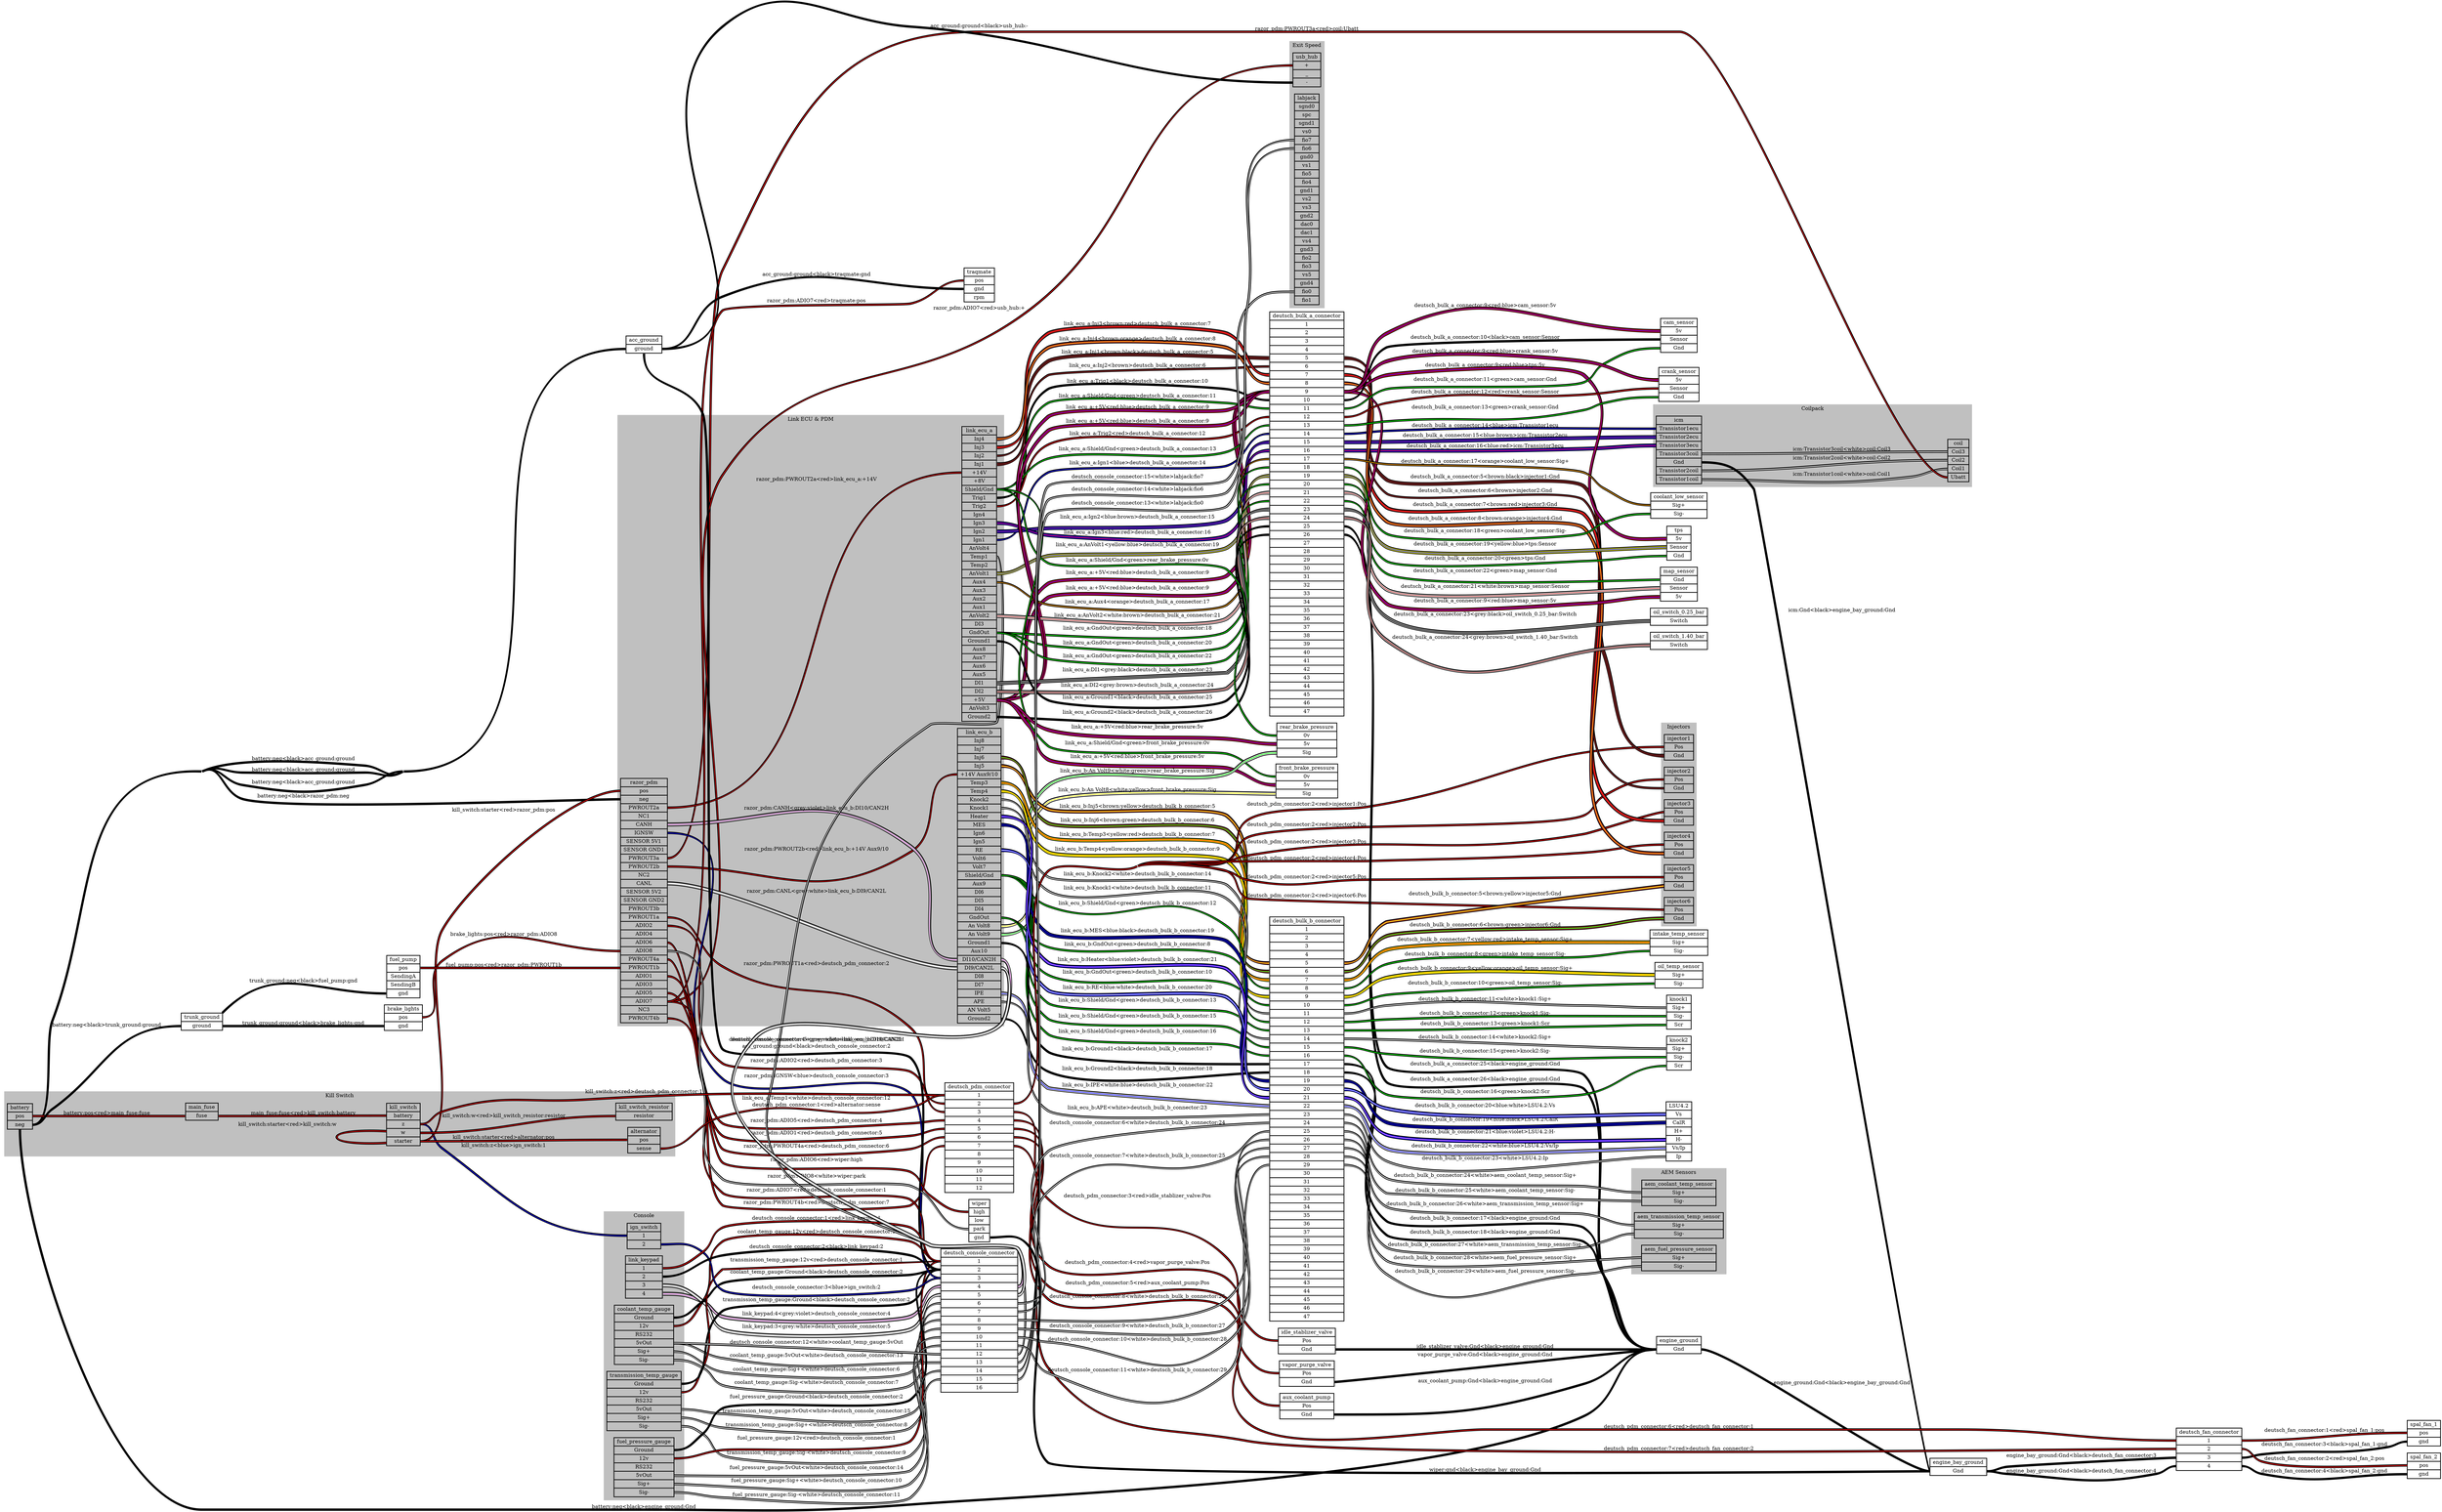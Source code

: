graph "" {
	graph [bb="0,0,6664,4056.9",
		concentrate=true,
		rankdir=LR,
		ranksep=1.5
	];
	node [label="\N"];
	subgraph "cluster_AEM Sensors" {
		graph [bb="4453.5,1273.9,4712.5,1558.9",
			color=grey,
			label="AEM Sensors",
			lheight=0.21,
			lp="4583,1547.4",
			lwidth=1.35,
			style=filled
		];
		aem_coolant_temp_sensor	[height=0.97222,
			label="aem_coolant_temp_sensor | <Sig+> Sig+ | <Sig-> Sig- ",
			pos="4583,1492.9",
			rects="4481.5,1504.4,4684.5,1527.4 4481.5,1481.4,4684.5,1504.4 4481.5,1458.4,4684.5,1481.4",
			shape=record,
			style=bold,
			width=2.8194];
		aem_transmission_temp_sensor	[height=0.97222,
			label="aem_transmission_temp_sensor | <Sig+> Sig+ | <Sig-> Sig- ",
			pos="4583,1404.9",
			rects="4461.5,1416.4,4704.5,1439.4 4461.5,1393.4,4704.5,1416.4 4461.5,1370.4,4704.5,1393.4",
			shape=record,
			style=bold,
			width=3.375];
		aem_fuel_pressure_sensor	[height=0.97222,
			label="aem_fuel_pressure_sensor | <Sig+> Sig+ | <Sig-> Sig- ",
			pos="4583,1316.9",
			rects="4481,1328.4,4685,1351.4 4481,1305.4,4685,1328.4 4481,1282.4,4685,1305.4",
			shape=record,
			style=bold,
			width=2.8333];
	}
	subgraph cluster_Console {
		graph [bb="1646,707.93,1865,1490.9",
			color=grey,
			label=Console,
			lheight=0.21,
			lp="1755.5,1479.4",
			lwidth=0.79,
			style=filled
		];
		ign_switch	[height=0.97222,
			label="ign_switch | <1> 1 | <2> 2 ",
			pos="1755.5,1424.9",
			rects="1709.5,1436.4,1801.5,1459.4 1709.5,1413.4,1801.5,1436.4 1709.5,1390.4,1801.5,1413.4",
			shape=record,
			style=bold,
			width=1.2778];
		link_keypad	[height=1.6111,
			label="link_keypad | <1> 1 | <2> 2 | <3> 3 | <4> 4 ",
			pos="1755.5,1313.9",
			rects="1705,1348.4,1806,1371.4 1705,1325.4,1806,1348.4 1705,1302.4,1806,1325.4 1705,1279.4,1806,1302.4 1705,1256.4,1806,1279.4",
			shape=record,
			style=bold,
			width=1.4028];
		coolant_temp_gauge	[height=2.25,
			label="coolant_temp_gauge | <Ground> Ground | <12v> 12v | <RS232> RS232 | <5vOut> 5vOut | <Sig+> Sig+ | <Sig-> Sig- ",
			pos="1755.5,1156.9",
			rects="1674.5,1214.4,1836.5,1237.4 1674.5,1191.4,1836.5,1214.4 1674.5,1168.4,1836.5,1191.4 1674.5,1145.4,1836.5,1168.4 1674.5,1122.4,1836.5,\
1145.4 1674.5,1099.4,1836.5,1122.4 1674.5,1076.4,1836.5,1099.4",
			shape=record,
			style=bold,
			width=2.25];
		transmission_temp_gauge	[height=2.25,
			label="transmission_temp_gauge | <Ground> Ground | <12v> 12v | <RS232> RS232 | <5vOut> 5vOut | <Sig+> Sig+ | <Sig-> Sig- ",
			pos="1755.5,976.93",
			rects="1654,1034.4,1857,1057.4 1654,1011.4,1857,1034.4 1654,988.43,1857,1011.4 1654,965.43,1857,988.43 1654,942.43,1857,965.43 1654,919.43,\
1857,942.43 1654,896.43,1857,919.43",
			shape=record,
			style=bold,
			width=2.8194];
		fuel_pressure_gauge	[height=2.25,
			label="fuel_pressure_gauge | <Ground> Ground | <12v> 12v | <RS232> RS232 | <5vOut> 5vOut | <Sig+> Sig+ | <Sig-> Sig- ",
			pos="1755.5,796.93",
			rects="1673.5,854.43,1837.5,877.43 1673.5,831.43,1837.5,854.43 1673.5,808.43,1837.5,831.43 1673.5,785.43,1837.5,808.43 1673.5,762.43,1837.5,\
785.43 1673.5,739.43,1837.5,762.43 1673.5,716.43,1837.5,739.43",
			shape=record,
			style=bold,
			width=2.2778];
	}
	subgraph cluster_Coilpack {
		graph [bb="4513,3502.9,5383.5,3725.9",
			color=grey,
			label=Coilpack,
			lheight=0.21,
			lp="4948.2,3714.4",
			lwidth=0.85,
			style=filled
		];
		icm	[height=2.5694,
			label="icm | <Transistor1ecu> Transistor1ecu | <Transistor2ecu> Transistor2ecu | <Transistor3ecu> Transistor3ecu | <Transistor3coil> Transistor3coil | <\
Gnd> Gnd | <Transistor2coil> Transistor2coil | <Transistor1coil> Transistor1coil ",
			pos="4583,3602.9",
			rects="4521,3671.9,4645,3694.9 4521,3648.9,4645,3671.9 4521,3625.9,4645,3648.9 4521,3602.9,4645,3625.9 4521,3579.9,4645,3602.9 4521,3556.9,\
4645,3579.9 4521,3533.9,4645,3556.9 4521,3510.9,4645,3533.9",
			shape=record,
			style=bold,
			width=1.7222];
		coil	[height=1.6111,
			label="coil | <Coil3> Coil3 | <Coil2> Coil2 | <Coil1> Coil1 | <Ubatt> Ubatt ",
			pos="5346.5,3574.9",
			rects="5317.5,3609.4,5375.5,3632.4 5317.5,3586.4,5375.5,3609.4 5317.5,3563.4,5375.5,3586.4 5317.5,3540.4,5375.5,3563.4 5317.5,3517.4,5375.5,\
3540.4",
			shape=record,
			style=bold,
			width=0.80556];
		icm:Transistor3coil -- coil:Coil3	[color="black:white:black",
			label="icm:Transistor3coil<white>coil:Coil3",
			labeltooltip="icm:Transistor3coil<white>coil:Coil3",
			lp="5028.5,3604.4",
			penwidth=2.5,
			pos="4646,3590.9 4944,3590.9 5018.5,3597.9 5316.5,3597.9"];
		icm:Transistor1coil -- coil:Coil1	[color="black:white:black",
			label="icm:Transistor1coil<white>coil:Coil1",
			labeltooltip="icm:Transistor1coil<white>coil:Coil1",
			lp="5028.5,3537.4",
			penwidth=2.5,
			pos="4646,3521.9 4898.9,3521.9 4963.7,3501.2 5215,3529.9 5260.9,3535.2 5270.3,3551.9 5316.5,3551.9"];
		icm:Transistor2coil -- coil:Coil2	[color="black:white:black",
			label="icm:Transistor2coil<white>coil:Coil2",
			labeltooltip="icm:Transistor2coil<white>coil:Coil2",
			lp="5028.5,3578.4",
			penwidth=2.5,
			pos="4646,3544.9 4795.1,3544.9 5167.4,3574.9 5316.5,3574.9"];
	}
	subgraph "cluster_Exit Speed" {
		graph [bb="3519.5,93.926,3614.5,820.93",
			color=grey,
			label="Exit Speed",
			lheight=0.21,
			lp="3567,809.43",
			lwidth=1.10,
			style=filled
		];
		labjack	[height=8,
			label="labjack | <sgnd0> sgnd0 | < spc>  spc | < sgnd1>  sgnd1 | < vs0>  vs0 | <fio7> fio7 | < fio6>  fio6 | < gnd0>  gnd0 | < vs1>  vs1 | <\
fio5> fio5 | < fio4>  fio4 | < gnd1>  gnd1 | < vs2>  vs2 | <vs3> vs3 | < gnd2>  gnd2 | < dac0>  dac0 | < dac1>  dac1 | <vs4> vs4 | < \
gnd3>  gnd3 | < fio2>  fio2 | < fio3>  fio3 | <vs5> vs5 | < gnd4>  gnd4 | < fio0>  fio0 | < fio1>  fio1 ",
			pos="3566.5,389.93",
			rects="3533,654.43,3600,677.43 3533,631.43,3600,654.43 3533,608.43,3600,631.43 3533,585.43,3600,608.43 3533,562.43,3600,585.43 3533,539.43,\
3600,562.43 3533,516.43,3600,539.43 3533,493.43,3600,516.43 3533,470.43,3600,493.43 3533,447.43,3600,470.43 3533,424.43,3600,447.43 \
3533,401.43,3600,424.43 3533,378.43,3600,401.43 3533,355.43,3600,378.43 3533,332.43,3600,355.43 3533,309.43,3600,332.43 3533,286.43,\
3600,309.43 3533,263.43,3600,286.43 3533,240.43,3600,263.43 3533,217.43,3600,240.43 3533,194.43,3600,217.43 3533,171.43,3600,194.43 \
3533,148.43,3600,171.43 3533,125.43,3600,148.43 3533,102.43,3600,125.43",
			shape=record,
			style=bold,
			width=0.93056];
		usb_hub	[height=1.2917,
			label="usb_hub | <+> + | <_> _ | <-> - ",
			pos="3566.5,742.93",
			rects="3528.5,765.93,3604.5,788.93 3528.5,742.93,3604.5,765.93 3528.5,719.93,3604.5,742.93 3528.5,696.93,3604.5,719.93",
			shape=record,
			style=bold,
			width=1.0556];
	}
	subgraph "cluster_Link ECU & PDM" {
		graph [bb="1683.5,2128.9,2739,3797.9",
			color=grey,
			label="Link ECU & PDM",
			lheight=0.21,
			lp="2211.2,3786.4",
			lwidth=1.75,
			style=filled
		];
		razor_pdm	[height=9.2778,
			label="razor_pdm | <pos> pos | <neg> neg | <PWROUT2a> PWROUT2a | <NC1> NC1 | <CANH> CANH | <IGNSW> IGNSW | <SENSOR 5V1> SENSOR 5V1 | <SENSOR \
GND1> SENSOR GND1 | <PWROUT3a> PWROUT3a | <PWROUT2b> PWROUT2b | <NC2> NC2 | <CANL> CANL | <SENSOR 5V2> SENSOR 5V2 | <SENSOR GND2> \
SENSOR GND2 | <PWROUT3b> PWROUT3b | <PWROUT1a> PWROUT1a | <ADIO2> ADIO2 | <ADIO4> ADIO4 | <ADIO6> ADIO6 | <ADIO8> ADIO8 | <PWROUT4a> \
PWROUT4a | <PWROUT1b> PWROUT1b | <ADIO1> ADIO1 | <ADIO3> ADIO3 | <ADIO5> ADIO5 | <ADIO7> ADIO7 | <NC3> NC3 | <PWROUT4b> PWROUT4b ",
			pos="1755.5,2470.9",
			rects="1691.5,2781.4,1819.5,2804.4 1691.5,2758.4,1819.5,2781.4 1691.5,2735.4,1819.5,2758.4 1691.5,2712.4,1819.5,2735.4 1691.5,2689.4,1819.5,\
2712.4 1691.5,2666.4,1819.5,2689.4 1691.5,2643.4,1819.5,2666.4 1691.5,2620.4,1819.5,2643.4 1691.5,2597.4,1819.5,2620.4 1691.5,2574.4,\
1819.5,2597.4 1691.5,2551.4,1819.5,2574.4 1691.5,2528.4,1819.5,2551.4 1691.5,2505.4,1819.5,2528.4 1691.5,2482.4,1819.5,2505.4 1691.5,\
2459.4,1819.5,2482.4 1691.5,2436.4,1819.5,2459.4 1691.5,2413.4,1819.5,2436.4 1691.5,2390.4,1819.5,2413.4 1691.5,2367.4,1819.5,2390.4 \
1691.5,2344.4,1819.5,2367.4 1691.5,2321.4,1819.5,2344.4 1691.5,2298.4,1819.5,2321.4 1691.5,2275.4,1819.5,2298.4 1691.5,2252.4,1819.5,\
2275.4 1691.5,2229.4,1819.5,2252.4 1691.5,2206.4,1819.5,2229.4 1691.5,2183.4,1819.5,2206.4 1691.5,2160.4,1819.5,2183.4 1691.5,2137.4,\
1819.5,2160.4",
			shape=record,
			style=bold,
			width=1.7778];
		link_ecu_a	[height=11.194,
			label="link_ecu_a | <Inj4> Inj4 | <Inj3> Inj3 | <Inj2> Inj2 | <Inj1> Inj1 | <+14V> +14V | <+8V> +8V | <Shield/Gnd> Shield/Gnd | <Trig1> \
Trig1 | <Trig2> Trig2 | <Ign4> Ign4 | <Ign3> Ign3 | <Ign2> Ign2 | <Ign1> Ign1 | <AnVolt4> AnVolt4 | <Temp1> Temp1 | <Temp2> Temp2 | <\
AnVolt1> AnVolt1 | <Aux4> Aux4 | <Aux3> Aux3 | <Aux2> Aux2 | <Aux1> Aux1 | <AnVolt2> AnVolt2 | <DI3> DI3 | <GndOut> GndOut | <Ground1> \
Ground1 | <Aux8> Aux8 | <Aux7> Aux7 | <Aux6> Aux6 | <Aux5> Aux5 | <DI1> DI1 | <DI2> DI2 | <+5V> +5V | <AnVolt3> AnVolt3 | <Ground2> \
Ground2 ",
			pos="2671.5,3363.9",
			rects="2624,3743.4,2719,3766.4 2624,3720.4,2719,3743.4 2624,3697.4,2719,3720.4 2624,3674.4,2719,3697.4 2624,3651.4,2719,3674.4 2624,3628.4,\
2719,3651.4 2624,3605.4,2719,3628.4 2624,3582.4,2719,3605.4 2624,3559.4,2719,3582.4 2624,3536.4,2719,3559.4 2624,3513.4,2719,3536.4 \
2624,3490.4,2719,3513.4 2624,3467.4,2719,3490.4 2624,3444.4,2719,3467.4 2624,3421.4,2719,3444.4 2624,3398.4,2719,3421.4 2624,3375.4,\
2719,3398.4 2624,3352.4,2719,3375.4 2624,3329.4,2719,3352.4 2624,3306.4,2719,3329.4 2624,3283.4,2719,3306.4 2624,3260.4,2719,3283.4 \
2624,3237.4,2719,3260.4 2624,3214.4,2719,3237.4 2624,3191.4,2719,3214.4 2624,3168.4,2719,3191.4 2624,3145.4,2719,3168.4 2624,3122.4,\
2719,3145.4 2624,3099.4,2719,3122.4 2624,3076.4,2719,3099.4 2624,3053.4,2719,3076.4 2624,3030.4,2719,3053.4 2624,3007.4,2719,3030.4 \
2624,2984.4,2719,3007.4 2624,2961.4,2719,2984.4",
			shape=record,
			style=bold,
			width=1.3194];
		razor_pdm:PWROUT2a -- link_ecu_a:"+14V"	[color="black:red:black",
			label="razor_pdm:PWROUT2a<red>link_ecu_a:+14V",
			labeltooltip="razor_pdm:PWROUT2a<red>link_ecu_a:+14V",
			lp="2227,3514.4",
			penwidth=2.5,
			pos="1820.5,2723.9 1955.8,2723.9 2487.2,3639.9 2622.5,3639.9"];
		link_ecu_b	[height=11.194,
			label="link_ecu_b | <Inj8> Inj8 | <Inj7> Inj7 | <Inj6> Inj6 | <Inj5> Inj5 | <+14V Aux9/10> +14V Aux9/10 | <Temp3> Temp3 | <Temp4> Temp4 | <\
Knock2> Knock2 | <Knock1> Knock1 | <Heater> Heater | <MES> MES | <Ign6> Ign6 | <Ign5> Ign5 | <RE> RE | <Volt6> Volt6 | <Volt7> Volt7 | <\
Shield/Gnd> Shield/Gnd | <Aux9> Aux9 | <DI6> DI6 | <DI5> DI5 | <DI4> DI4 | <GndOut> GndOut | <An Volt8> An Volt8 | <An Volt9> An \
Volt9 | <Ground1> Ground1 | <Aux10> Aux10 | <DI10/CAN2H> DI10/CAN2H | <DI9/CAN2L> DI9/CAN2L | <DI8> DI8 | <DI7> DI7 | <IPE> IPE | <\
APE> APE | <AN Volt5> AN Volt5 | <Ground2> Ground2 ",
			pos="2671.5,2539.9",
			rects="2612,2919.4,2731,2942.4 2612,2896.4,2731,2919.4 2612,2873.4,2731,2896.4 2612,2850.4,2731,2873.4 2612,2827.4,2731,2850.4 2612,2804.4,\
2731,2827.4 2612,2781.4,2731,2804.4 2612,2758.4,2731,2781.4 2612,2735.4,2731,2758.4 2612,2712.4,2731,2735.4 2612,2689.4,2731,2712.4 \
2612,2666.4,2731,2689.4 2612,2643.4,2731,2666.4 2612,2620.4,2731,2643.4 2612,2597.4,2731,2620.4 2612,2574.4,2731,2597.4 2612,2551.4,\
2731,2574.4 2612,2528.4,2731,2551.4 2612,2505.4,2731,2528.4 2612,2482.4,2731,2505.4 2612,2459.4,2731,2482.4 2612,2436.4,2731,2459.4 \
2612,2413.4,2731,2436.4 2612,2390.4,2731,2413.4 2612,2367.4,2731,2390.4 2612,2344.4,2731,2367.4 2612,2321.4,2731,2344.4 2612,2298.4,\
2731,2321.4 2612,2275.4,2731,2298.4 2612,2252.4,2731,2275.4 2612,2229.4,2731,2252.4 2612,2206.4,2731,2229.4 2612,2183.4,2731,2206.4 \
2612,2160.4,2731,2183.4 2612,2137.4,2731,2160.4",
			shape=record,
			style=bold,
			width=1.6528];
		razor_pdm:PWROUT2b -- link_ecu_b:"+14V Aux9/10"	[color="black:red:black",
			label="razor_pdm:PWROUT2b<red>link_ecu_b:+14V Aux9/10",
			labeltooltip="razor_pdm:PWROUT2b<red>link_ecu_b:+14V Aux9/10",
			lp="2227,2809.4",
			penwidth=2.5,
			pos="1820.5,2562.9 2189.2,2562.9 2241.8,2815.9 2610.5,2815.9"];
		razor_pdm:CANH -- link_ecu_b:"DI10/CAN2H"	[color="black:grey:violet:grey:black",
			label="razor_pdm:CANH<grey:violet>link_ecu_b:DI10/CAN2H",
			labeltooltip="razor_pdm:CANH<grey:violet>link_ecu_b:DI10/CAN2H",
			lp="2227,2568.4",
			penwidth=2.5,
			pos="1820.5,2677.9 1904.9,2677.9 1896.7,2602.8 1970,2560.9 1978.3,2556.2 2600.9,2309.9 2610.5,2309.9"];
		razor_pdm:CANL -- link_ecu_b:"DI9/CAN2L"	[color="black:grey:white:grey:black",
			label="razor_pdm:CANL<grey:white>link_ecu_b:DI9/CAN2L",
			labeltooltip="razor_pdm:CANL<grey:white>link_ecu_b:DI9/CAN2L",
			lp="2227,2351.4",
			penwidth=2.5,
			pos="1820.5,2516.9 1922.1,2516.9 1879.6,2390.3 1970,2343.9 2224.4,2213.6 2324.7,2286.9 2610.5,2286.9"];
	}
	subgraph "cluster_Kill Switch" {
		graph [bb="8,1942.9,1840.5,2116.9",
			color=grey,
			label="Kill Switch",
			lheight=0.21,
			lp="924.25,2105.4",
			lwidth=1.08,
			style=filled
		];
		battery	[height=0.97222,
			label="battery | <pos> pos | <neg> neg ",
			pos="50.5,2050.9",
			rects="16,2062.4,85,2085.4 16,2039.4,85,2062.4 16,2016.4,85,2039.4",
			shape=record,
			style=bold,
			width=0.95833];
		main_fuse	[height=0.65278,
			label="main_fuse | <fuse> fuse ",
			pos="547.5,2061.9",
			rects="503,2061.9,592,2084.9 503,2038.9,592,2061.9",
			shape=record,
			style=bold,
			width=1.2361];
		battery:pos -- main_fuse:fuse	[color="black:red:black",
			label="battery:pos<red>main_fuse:fuse",
			labeltooltip="battery:pos<red>main_fuse:fuse",
			lp="288,2057.4",
			penwidth=2.5,
			pos="85,2050.9 270.11,2050.9 316.39,2049.9 501.5,2049.9"];
		kill_switch	[height=1.6111,
			label="kill_switch | <battery> battery | <z> z | <w> w | <starter> starter ",
			pos="1098,2026.9",
			rects="1052,2061.4,1144,2084.4 1052,2038.4,1144,2061.4 1052,2015.4,1144,2038.4 1052,1992.4,1144,2015.4 1052,1969.4,1144,1992.4",
			shape=record,
			style=bold,
			width=1.2778];
		main_fuse:fuse -- kill_switch:battery	[color="black:red:black",
			label="main_fuse:fuse<red>kill_switch:battery",
			labeltooltip="main_fuse:fuse<red>kill_switch:battery",
			lp="825,2057.4",
			penwidth=2.5,
			pos="593.5,2049.9 796.83,2049.9 847.67,2049.9 1051,2049.9"];
		kill_switch:starter -- kill_switch:w	[color="black:red:black",
			label="kill_switch:starter<red>kill_switch:w",
			labeltooltip="kill_switch:starter<red>kill_switch:w",
			lp="781.5,2026.9",
			penwidth=2.5,
			pos="1051.8,1976.5 990.43,1972.9 916,1976.4 916,1992.4 916,2008.5 990.43,2012 1051.8,2008.4"];
		alternator	[height=0.97222,
			label="alternator | <pos> pos | <sense> sense ",
			pos="1755.5,1985.9",
			rects="1711,1997.4,1800,2020.4 1711,1974.4,1800,1997.4 1711,1951.4,1800,1974.4",
			shape=record,
			style=bold,
			width=1.2361];
		kill_switch:starter -- alternator:pos	[color="black:red:black",
			label="kill_switch:starter<red>alternator:pos",
			labeltooltip="kill_switch:starter<red>alternator:pos",
			lp="1372.5,1992.4",
			penwidth=2.5,
			pos="1145,1980.9 1395.9,1980.9 1458.6,1985.9 1709.5,1985.9"];
		kill_switch_resistor	[height=0.65278,
			label="kill_switch_resistor | <resistor> resistor ",
			pos="1755.5,2061.9",
			rects="1678.5,2061.9,1832.5,2084.9 1678.5,2038.9,1832.5,2061.9",
			shape=record,
			style=bold,
			width=2.1389];
		kill_switch:w -- kill_switch_resistor:resistor	[color="black:red:black",
			label="kill_switch:w<red>kill_switch_resistor:resistor",
			labeltooltip="kill_switch:w<red>kill_switch_resistor:resistor",
			lp="1372.5,2050.4",
			penwidth=2.5,
			pos="1145,2003.9 1382.5,2003.9 1440,2049.9 1677.5,2049.9"];
	}
	subgraph cluster_Injectors {
		graph [bb="4535,2302.9,4631,2851.9",
			color=grey,
			label=Injectors,
			lheight=0.21,
			lp="4583,2840.4",
			lwidth=0.89,
			style=filled
		];
		injector1	[height=0.97222,
			label="injector1 | <Pos> Pos | <Gnd> Gnd ",
			pos="4583,2785.9",
			rects="4543,2797.4,4623,2820.4 4543,2774.4,4623,2797.4 4543,2751.4,4623,2774.4",
			shape=record,
			style=bold,
			width=1.1111];
		injector2	[height=0.97222,
			label="injector2 | <Pos> Pos | <Gnd> Gnd ",
			pos="4583,2697.9",
			rects="4543,2709.4,4623,2732.4 4543,2686.4,4623,2709.4 4543,2663.4,4623,2686.4",
			shape=record,
			style=bold,
			width=1.1111];
		injector3	[height=0.97222,
			label="injector3 | <Pos> Pos | <Gnd> Gnd ",
			pos="4583,2609.9",
			rects="4543,2621.4,4623,2644.4 4543,2598.4,4623,2621.4 4543,2575.4,4623,2598.4",
			shape=record,
			style=bold,
			width=1.1111];
		injector4	[height=0.97222,
			label="injector4 | <Pos> Pos | <Gnd> Gnd ",
			pos="4583,2521.9",
			rects="4543,2533.4,4623,2556.4 4543,2510.4,4623,2533.4 4543,2487.4,4623,2510.4",
			shape=record,
			style=bold,
			width=1.1111];
		injector5	[height=0.97222,
			label="injector5 | <Pos> Pos | <Gnd> Gnd ",
			pos="4583,2345.9",
			rects="4543,2357.4,4623,2380.4 4543,2334.4,4623,2357.4 4543,2311.4,4623,2334.4",
			shape=record,
			style=bold,
			width=1.1111];
		injector6	[height=0.97222,
			label="injector6 | <Pos> Pos | <Gnd> Gnd ",
			pos="4583,2433.9",
			rects="4543,2445.4,4623,2468.4 4543,2422.4,4623,2445.4 4543,2399.4,4623,2422.4",
			shape=record,
			style=bold,
			width=1.1111];
	}
	battery:neg -- razor_pdm:neg	[color="black:black:black",
		label="battery:neg<black>razor_pdm:neg",
		labeltooltip="battery:neg<black>razor_pdm:neg",
		lp="825,2698.4",
		penwidth=2.5,
		pos="85,2027.9 148.8,2027.9 93.338,2116.4 139,2160.9 666.57,2675.7 953.4,2746.9 1690.5,2746.9"];
	engine_ground	[height=0.65278,
		label="engine_ground | <Gnd> Gnd ",
		pos="4583,1589.9",
		rects="4522,1589.9,4644,1612.9 4522,1566.9,4644,1589.9",
		shape=record,
		style=bold,
		width=1.6944];
	battery:neg -- engine_ground:Gnd	[color="black:black:black",
		label="battery:neg<black>engine_ground:Gnd",
		labeltooltip="battery:neg<black>engine_ground:Gnd",
		lp="1755.5,81.426",
		penwidth=2.5,
		pos="50.5,2014.9 50.5,1585 116.92,162.12 546.5,144.93;548.5,144.93 595.8,117.13 604.92,101.81 658,87.926 846.85,38.512 901.79,73.926 \
1097,73.926 1097,73.926 1097,73.926 3105,73.926 3382.9,73.926 3529.2,-102.12 3730,89.926 3853.5,208.02 3670.1,729.59 3784,856.93 \
3946.7,1038.8 4159.6,775.59 4324,955.93 4415.2,1056 4283,1466.4 4378,1562.9 4422.8,1608.5 4457.1,1577.9 4521,1577.9"];
	acc_ground	[height=0.65278,
		label="acc_ground | <ground> ground ",
		pos="1755.5,1539.9",
		rects="1706.5,1539.9,1804.5,1562.9 1706.5,1516.9,1804.5,1539.9",
		shape=record,
		style=bold,
		width=1.3611];
	battery:neg -- acc_ground:ground	[color="black:black:black",
		label="battery:neg<black>acc_ground:ground",
		labeltooltip="battery:neg<black>acc_ground:ground",
		lp="825,115.43",
		penwidth=2.5,
		pos="548.5,144.93 599.84,143.29 607.31,116.26 658,107.93 804.48,83.847 845.68,82.9 992,107.93 1040.8,116.27 1047.5,144.93 1097,144.93;\
1099,144.93 1418.6,144.73 1362.1,1276 1595,1494.9 1632.3,1530 1654.2,1527.9 1705.2,1527.9"];
	battery:neg -- acc_ground:ground	[color="black:black:black",
		label="battery:neg<black>acc_ground:ground",
		labeltooltip="battery:neg<black>acc_ground:ground",
		lp="825,177.43",
		penwidth=2.5,
		pos="548.5,144.93 597.66,143.38 608.95,157.36 658,160.93 806.05,171.69 843.98,172.14 992,160.93 1039.1,157.36 1057.7,118.76 1097,144.93"];
	battery:neg -- acc_ground:ground	[color="black:black:black",
		label="battery:neg<black>acc_ground:ground",
		labeltooltip="battery:neg<black>acc_ground:ground",
		lp="825,146.43",
		penwidth=2.5,
		pos="548.5,144.93 609.4,142.65 1046.5,110.75 1097,144.93"];
	trunk_ground	[height=0.65278,
		label="trunk_ground | <ground> ground ",
		pos="547.5,2154.9",
		rects="491,2154.9,604,2177.9 491,2131.9,604,2154.9",
		shape=record,
		style=bold,
		width=1.5694];
	battery:neg -- trunk_ground:ground	[color="black:black:black",
		label="battery:neg<black>trunk_ground:ground",
		labeltooltip="battery:neg<black>trunk_ground:ground",
		lp="288,2149.4",
		penwidth=2.5,
		pos="85,2027.9 115.13,2027.9 111.59,2056.4 139,2068.9 284.42,2135.3 331.14,2142.9 491,2142.9"];
	kill_switch:starter -- razor_pdm:pos	[color="black:red:black",
		label="kill_switch:starter<red>razor_pdm:pos",
		labeltooltip="kill_switch:starter<red>razor_pdm:pos",
		lp="1372.5,2152.4",
		penwidth=2.5,
		pos="1145,1980.9 1189.5,1980.9 1167,2037.1 1204,2061.9 1332.1,2147.9 1432.3,2035.5 1541,2144.9 1742.3,2347.6 1404.9,2769.9 1690.5,2769.9"];
	kill_switch:z -- ign_switch:1	[color="black:blue:black",
		label="kill_switch:z<blue>ign_switch:1",
		labeltooltip="kill_switch:z<blue>ign_switch:1",
		lp="1372.5,1660.4",
		penwidth=2.5,
		pos="1145,2026.9 1229.1,2026.9 1153,1719.8 1204,1652.9 1353.2,1457.3 1462.4,1424.9 1708.5,1424.9"];
	deutsch_pdm_connector	[height=4.1667,
		label="deutsch_pdm_connector | <1> 1 | <2> 2 | <3> 3 | <4> 4 | <5> 5 | <6> 6 | <7> 7 | <8> 8 | <9> 9 | <10> 10 | <11> 11 | <12> 12 ",
		pos="2671.5,1930.9",
		rects="2577.5,2057.4,2765.5,2080.4 2577.5,2034.4,2765.5,2057.4 2577.5,2011.4,2765.5,2034.4 2577.5,1988.4,2765.5,2011.4 2577.5,1965.4,2765.5,\
1988.4 2577.5,1942.4,2765.5,1965.4 2577.5,1919.4,2765.5,1942.4 2577.5,1896.4,2765.5,1919.4 2577.5,1873.4,2765.5,1896.4 2577.5,1850.4,\
2765.5,1873.4 2577.5,1827.4,2765.5,1850.4 2577.5,1804.4,2765.5,1827.4 2577.5,1781.4,2765.5,1804.4",
		shape=record,
		style=bold,
		width=2.6111];
	kill_switch:z -- deutsch_pdm_connector:1	[color="black:red:black",
		label="kill_switch:z<red>deutsch_pdm_connector:1",
		labeltooltip="kill_switch:z<red>deutsch_pdm_connector:1",
		lp="1755.5,1788.4",
		penwidth=2.5,
		pos="1145,2026.9 1179.4,2026.9 1174.3,1994.2 1204,1976.9 1517.4,1794.4 1613,1759.3 1970,1695.9 2026.2,1685.9 2438.8,1661.1 2484,1695.9 \
2611.5,1794.1 2415.6,2045.9 2576.5,2045.9"];
	razor_pdm:PWROUT3a -- coil:Ubatt	[color="black:red:black",
		label="razor_pdm:PWROUT3a<red>coil:Ubatt",
		labeltooltip="razor_pdm:PWROUT3a<red>coil:Ubatt",
		lp="3566.5,4049.4",
		penwidth=2.5,
		pos="1820.5,2585.9 2032,2585.9 1860,3345.3 1970,3525.9 2171.1,3856.2 2283.8,4041.9 2670.5,4041.9 2670.5,4041.9 2670.5,4041.9 4584,4041.9 \
4682.2,4041.9 4703.5,4006.9 4788,3956.9 4997,3833.2 5027.9,3770.8 5215,3615.9 5260.8,3578 5257.1,3528.9 5316.5,3528.9"];
	razor_pdm:ADIO7 -- usb_hub:"+"	[color="black:red:black",
		label="razor_pdm:ADIO7<red>usb_hub:+",
		labeltooltip="razor_pdm:ADIO7<red>usb_hub:+",
		lp="2671.5,1764.4",
		penwidth=2.5,
		pos="1820.5,2194.9 1874.2,2194.9 1887.9,2166.7 1916,2120.9 1982.9,2011.8 1873.6,1922.2 1970,1837.9 2013.1,1800.3 2431.7,1833 2484,1809.9 \
2514.8,1796.4 2507.8,1771.7 2538,1756.9 2591.8,1730.6 2764.2,1764.7 2805,1720.9 2932.9,1583.8 2728.9,1014 2859,878.93 2934.9,800.09 \
3242.9,855.72 3349,828.93 3432.3,807.9 3441.6,754.93 3527.5,754.93"];
	razor_pdm:PWROUT1a -- deutsch_pdm_connector:2	[color="black:red:black",
		label="razor_pdm:PWROUT1a<red>deutsch_pdm_connector:2",
		labeltooltip="razor_pdm:PWROUT1a<red>deutsch_pdm_connector:2",
		lp="2227,2072.4",
		penwidth=2.5,
		pos="1820.5,2424.9 1993.7,2424.9 1827.7,2163.8 1970,2064.9 2016.9,2032.3 2427.4,2053.9 2484,2045.9 2525.9,2040 2534.1,2022.9 2576.5,2022.9"];
	razor_pdm:ADIO2 -- deutsch_pdm_connector:3	[color="black:red:black",
		label="razor_pdm:ADIO2<red>deutsch_pdm_connector:3",
		labeltooltip="razor_pdm:ADIO2<red>deutsch_pdm_connector:3",
		lp="2227,2034.4",
		penwidth=2.5,
		pos="1820.5,2401.9 1910.2,2401.9 1896.7,2078.6 1970,2026.9 1993.4,2010.5 2455.5,2009.7 2484,2007.9 2525.2,2005.4 2535.2,1999.9 2576.5,\
1999.9"];
	razor_pdm:ADIO5 -- deutsch_pdm_connector:4	[color="black:red:black",
		label="razor_pdm:ADIO5<red>deutsch_pdm_connector:4",
		labeltooltip="razor_pdm:ADIO5<red>deutsch_pdm_connector:4",
		lp="2227,1996.4",
		penwidth=2.5,
		pos="1820.5,2217.9 1881,2217.9 1882.7,2171.4 1916,2120.9 1950.9,2068 1917.7,2024.8 1970,1988.9 1997.8,1969.9 2542.8,1976.9 2576.5,1976.9"];
	razor_pdm:ADIO1 -- deutsch_pdm_connector:5	[color="black:red:black",
		label="razor_pdm:ADIO1<red>deutsch_pdm_connector:5",
		labeltooltip="razor_pdm:ADIO1<red>deutsch_pdm_connector:5",
		lp="2227,1963.4",
		penwidth=2.5,
		pos="1820.5,2263.9 1896.9,2263.9 1882.6,2189.7 1916,2120.9 1949.7,2051.5 1907.6,2001.3 1970,1955.9 2024.5,1916.3 2509.1,1953.9 2576.5,\
1953.9"];
	razor_pdm:PWROUT4a -- deutsch_pdm_connector:6	[color="black:red:black",
		label="razor_pdm:PWROUT4a<red>deutsch_pdm_connector:6",
		labeltooltip="razor_pdm:PWROUT4a<red>deutsch_pdm_connector:6",
		lp="2227,1925.4",
		penwidth=2.5,
		pos="1820.5,2309.9 1914.6,2309.9 1882.5,2208.9 1916,2120.9 1949.2,2033.7 1896,1974.8 1970,1917.9 2015.3,1883.1 2427,1913.9 2484,1917.9 \
2525.4,1920.8 2535,1930.9 2576.5,1930.9"];
	razor_pdm:PWROUT4b -- deutsch_pdm_connector:7	[color="black:red:black",
		label="razor_pdm:PWROUT4b<red>deutsch_pdm_connector:7",
		labeltooltip="razor_pdm:PWROUT4b<red>deutsch_pdm_connector:7",
		lp="2227,1889.4",
		penwidth=2.5,
		pos="1820.5,2148.9 1864.7,2148.9 1885.7,2153.2 1916,2120.9 1990.5,2041.5 1884.9,1949.9 1970,1881.9 2014.6,1846.3 2427.4,1874.1 2484,1881.9 \
2526.3,1887.8 2533.8,1907.9 2576.5,1907.9"];
	deutsch_console_connector	[height=5.4444,
		label="deutsch_console_connector | <1> 1 | <2> 2 | <3> 3 | <4> 4 | <5> 5 | <6> 6 | <7> 7 | <8> 8 | <9> 9 | <10> 10 | <11> 11 | <12> 12 | <\
13> 13 | <14> 14 | <15> 15 | <16> 16 ",
		pos="2671.5,1161.9",
		rects="2566.5,1334.4,2776.5,1357.4 2566.5,1311.4,2776.5,1334.4 2566.5,1288.4,2776.5,1311.4 2566.5,1265.4,2776.5,1288.4 2566.5,1242.4,2776.5,\
1265.4 2566.5,1219.4,2776.5,1242.4 2566.5,1196.4,2776.5,1219.4 2566.5,1173.4,2776.5,1196.4 2566.5,1150.4,2776.5,1173.4 2566.5,1127.4,\
2776.5,1150.4 2566.5,1104.4,2776.5,1127.4 2566.5,1081.4,2776.5,1104.4 2566.5,1058.4,2776.5,1081.4 2566.5,1035.4,2776.5,1058.4 2566.5,\
1012.4,2776.5,1035.4 2566.5,989.43,2776.5,1012.4 2566.5,966.43,2776.5,989.43",
		shape=record,
		style=bold,
		width=2.9167];
	razor_pdm:IGNSW -- deutsch_console_connector:3	[color="black:blue:black",
		label="razor_pdm:IGNSW<blue>deutsch_console_connector:3",
		labeltooltip="razor_pdm:IGNSW<blue>deutsch_console_connector:3",
		lp="2227,1479.4",
		penwidth=2.5,
		pos="1820.5,2654.9 2061.6,2654.9 1884.7,2360 1916,2120.9 1925.4,2049.2 1918,1522.2 1970,1471.9 2011.1,1432.2 2436.4,1478.6 2484,1446.9 \
2553.8,1400.6 2481.7,1276.9 2565.5,1276.9"];
	razor_pdm:ADIO7 -- deutsch_console_connector:1	[color="black:red:black",
		label="razor_pdm:ADIO7<red>deutsch_console_connector:1",
		labeltooltip="razor_pdm:ADIO7<red>deutsch_console_connector:1",
		lp="2227,1580.4",
		penwidth=2.5,
		pos="1820.5,2194.9 1874.2,2194.9 1890,2167.9 1916,2120.9 1975.2,2013.8 1882.6,1658.6 1970,1572.9 2051.8,1492.8 2392,1601.3 2484,1532.9 \
2564.4,1473.2 2465.4,1322.9 2565.5,1322.9"];
	traqmate	[height=1.2917,
		label="traqmate | <pos> pos | <gnd> gnd | <rpm> rpm ",
		pos="2671.5,1530.9",
		rects="2630,1553.9,2713,1576.9 2630,1530.9,2713,1553.9 2630,1507.9,2713,1530.9 2630,1484.9,2713,1507.9",
		shape=record,
		style=bold,
		width=1.1528];
	razor_pdm:ADIO7 -- traqmate:pos	[color="black:red:black",
		label="razor_pdm:ADIO7<red>traqmate:pos",
		labeltooltip="razor_pdm:ADIO7<red>traqmate:pos",
		lp="2227,1719.4",
		penwidth=2.5,
		pos="1820.5,2194.9 2030.4,2194.9 1836.1,1833.8 1970,1711.9 2012.3,1673.5 2435.8,1723.7 2484,1692.9 2528.6,1664.5 2500.3,1624 2538,1586.9 \
2569.9,1555.6 2583.8,1542.9 2628.5,1542.9"];
	wiper	[height=1.6111,
		label="wiper | <high> high | <low> low | <park> park | <gnd> gnd ",
		pos="2671.5,1653.9",
		rects="2643,1688.4,2700,1711.4 2643,1665.4,2700,1688.4 2643,1642.4,2700,1665.4 2643,1619.4,2700,1642.4 2643,1596.4,2700,1619.4",
		shape=record,
		style=bold,
		width=0.79167];
	razor_pdm:ADIO6 -- wiper:high	[color="black:red:black",
		label="razor_pdm:ADIO6<red>wiper:high",
		labeltooltip="razor_pdm:ADIO6<red>wiper:high",
		lp="2227,1762.4",
		penwidth=2.5,
		pos="1820.5,2355.9 1933.2,2355.9 1886.3,2229.7 1916,2120.9 1937.6,2041.6 1909,1810.1 1970,1754.9 2012.4,1716.6 2427.8,1741.6 2484,1730.9 \
2556.7,1717.1 2567.5,1676.9 2641.5,1676.9"];
	razor_pdm:ADIO8 -- wiper:park	[color="black:white:black",
		label="razor_pdm:ADIO8<white>wiper:park",
		labeltooltip="razor_pdm:ADIO8<white>wiper:park",
		lp="2227,1685.4",
		penwidth=2.5,
		pos="1820.5,2332.9 1923.8,2332.9 1888.2,2220.5 1916,2120.9 1942.7,2025.4 1898.1,1746.2 1970,1677.9 2024.2,1626.4 2566.7,1630.9 2641.5,\
1630.9"];
	link_ecu_a:Temp1 -- deutsch_console_connector:12	[color="black:white:black",
		label="link_ecu_a:Temp1<white>deutsch_console_connector:12",
		labeltooltip="link_ecu_a:Temp1<white>deutsch_console_connector:12",
		lp="2227,1846.9",
		penwidth=2.5,
		pos="2720.5,3409.9 2745.6,3409.9 2736.4,2977 2719,2958.9 2705,2944.4 2554.4,2963.5 2538,2951.9 2108.5,2649.1 2197.6,2370.4 2098,1854.4 \
2044.7,1578.4 2288.6,1529.6 2538,1399.9 2633.5,1350.3 2707.2,1440.2 2776.5,1357.9 2797.1,1333.4 2809.5,1069.9 2777.5,1069.9"];
	deutsch_bulk_a_connector	[height=15.347,
		label="deutsch_bulk_a_connector | <1> 1 | <2> 2 | <3> 3 | <4> 4 | <5> 5 | <6> 6 | <7> 7 | <8> 8 | <9> 9 | <10> 10 | <11> 11 | <12> 12 | <\
13> 13 | <14> 14 | <15> 15 | <16> 16 | <17> 17 | <18> 18 | <19> 19 | <20> 20 | <21> 21 | <22> 22 | <23> 23 | <24> 24 | <25> 25 | <\
26> 26 | <27> 27 | <28> 28 | <29> 29 | <30> 30 | <31> 31 | <32> 32 | <33> 33 | <34> 34 | <35> 35 | <36> 36 | <37> 37 | <38> 38 | <\
39> 39 | <40> 40 | <41> 41 | <42> 42 | <43> 43 | <44> 44 | <45> 45 | <46> 46 | <47> 47 ",
		pos="3566.5,3411.9",
		rects="3465,3940.9,3668,3963.9 3465,3917.9,3668,3940.9 3465,3894.9,3668,3917.9 3465,3871.9,3668,3894.9 3465,3848.9,3668,3871.9 3465,3825.9,\
3668,3848.9 3465,3802.9,3668,3825.9 3465,3779.9,3668,3802.9 3465,3756.9,3668,3779.9 3465,3733.9,3668,3756.9 3465,3710.9,3668,3733.9 \
3465,3687.9,3668,3710.9 3465,3664.9,3668,3687.9 3465,3641.9,3668,3664.9 3465,3618.9,3668,3641.9 3465,3595.9,3668,3618.9 3465,3572.9,\
3668,3595.9 3465,3549.9,3668,3572.9 3465,3526.9,3668,3549.9 3465,3503.9,3668,3526.9 3465,3480.9,3668,3503.9 3465,3457.9,3668,3480.9 \
3465,3434.9,3668,3457.9 3465,3411.9,3668,3434.9 3465,3388.9,3668,3411.9 3465,3365.9,3668,3388.9 3465,3342.9,3668,3365.9 3465,3319.9,\
3668,3342.9 3465,3296.9,3668,3319.9 3465,3273.9,3668,3296.9 3465,3250.9,3668,3273.9 3465,3227.9,3668,3250.9 3465,3204.9,3668,3227.9 \
3465,3181.9,3668,3204.9 3465,3158.9,3668,3181.9 3465,3135.9,3668,3158.9 3465,3112.9,3668,3135.9 3465,3089.9,3668,3112.9 3465,3066.9,\
3668,3089.9 3465,3043.9,3668,3066.9 3465,3020.9,3668,3043.9 3465,2997.9,3668,3020.9 3465,2974.9,3668,2997.9 3465,2951.9,3668,2974.9 \
3465,2928.9,3668,2951.9 3465,2905.9,3668,2928.9 3465,2882.9,3668,2905.9 3465,2859.9,3668,2882.9",
		shape=record,
		style=bold,
		width=2.8194];
	link_ecu_a:Inj1 -- deutsch_bulk_a_connector:5	[color="black:brown:black:brown:black",
		label="link_ecu_a:Inj1<brown:black>deutsch_bulk_a_connector:5",
		labeltooltip="link_ecu_a:Inj1<brown:black>deutsch_bulk_a_connector:5",
		lp="3104,4017.4",
		penwidth=2.5,
		pos="2720.5,3662.9 2878.3,3662.9 2727.4,3902.8 2859,3989.9 2904.4,4020 3300.3,4014.2 3349,3989.9 3424.7,3952.2 3378.9,3837.9 3463.5,3837.9"];
	link_ecu_a:Inj2 -- deutsch_bulk_a_connector:6	[color="black:brown:black",
		label="link_ecu_a:Inj2<brown>deutsch_bulk_a_connector:6",
		labeltooltip="link_ecu_a:Inj2<brown>deutsch_bulk_a_connector:6",
		lp="3104,3968.4",
		penwidth=2.5,
		pos="2720.5,3685.9 2853.8,3685.9 2745,3882.8 2859,3951.9 2882.3,3966 3324.3,3963.5 3349,3951.9 3420.9,3918.3 3384.1,3814.9 3463.5,3814.9"];
	link_ecu_a:Inj3 -- deutsch_bulk_a_connector:7	[color="black:brown:red:brown:black",
		label="link_ecu_a:Inj3<brown:red>deutsch_bulk_a_connector:7",
		labeltooltip="link_ecu_a:Inj3<brown:red>deutsch_bulk_a_connector:7",
		lp="3104,3938.4",
		penwidth=2.5,
		pos="2720.5,3708.9 2830.5,3708.9 2761.9,3862.3 2859,3913.9 2907.1,3939.5 3299,3935.6 3349,3913.9 3417.2,3884.4 3389.1,3791.9 3463.5,3791.9"];
	link_ecu_a:Inj4 -- deutsch_bulk_a_connector:8	[color="black:brown:orange:brown:black",
		label="link_ecu_a:Inj4<brown:orange>deutsch_bulk_a_connector:8",
		labeltooltip="link_ecu_a:Inj4<brown:orange>deutsch_bulk_a_connector:8",
		lp="3104,3898.4",
		penwidth=2.5,
		pos="2720.5,3731.9 2809.3,3731.9 2777.3,3841.1 2859,3875.9 2909.1,3897.2 3298.4,3895.9 3349,3875.9 3413.8,3850.4 3393.8,3768.9 3463.5,\
3768.9"];
	link_ecu_a:Trig1 -- deutsch_bulk_a_connector:10	[color="black:black:black",
		label="link_ecu_a:Trig1<black>deutsch_bulk_a_connector:10",
		labeltooltip="link_ecu_a:Trig1<black>deutsch_bulk_a_connector:10",
		lp="3104,3716.4",
		penwidth=2.5,
		pos="2720.5,3570.9 2800.5,3570.9 2784.4,3657 2859,3685.9 2960.6,3725.3 3240.4,3699.7 3349,3708.9 3400.1,3713.2 3412.2,3722.9 3463.5,3722.9"];
	link_ecu_a:"+5V" -- deutsch_bulk_a_connector:9	[color="black:red:blue:red:black",
		label="link_ecu_a:+5V<red:blue>deutsch_bulk_a_connector:9",
		labeltooltip="link_ecu_a:+5V<red:blue>deutsch_bulk_a_connector:9",
		lp="3104,3855.4",
		penwidth=2.5,
		pos="2720.5,3018.9 2905.1,3018.9 2718,3718.8 2859,3837.9 2879.8,3855.5 3323.3,3847 3349,3837.9 3410.6,3816.3 3398.2,3745.9 3463.5,3745.9"];
	link_ecu_a:"Shield/Gnd" -- deutsch_bulk_a_connector:11	[color="black:green:black",
		label="link_ecu_a:Shield/Gnd<green>deutsch_bulk_a_connector:11",
		labeltooltip="link_ecu_a:Shield/Gnd<green>deutsch_bulk_a_connector:11",
		lp="3104,3674.4",
		penwidth=2.5,
		pos="2720.5,3593.9 2786.6,3593.9 2794.3,3634.5 2859,3647.9 3072.4,3692.3 3133.8,3632.3 3349,3666.9 3401.3,3675.3 3410.5,3699.9 3463.5,\
3699.9"];
	link_ecu_a:Trig2 -- deutsch_bulk_a_connector:12	[color="black:red:black",
		label="link_ecu_a:Trig2<red>deutsch_bulk_a_connector:12",
		labeltooltip="link_ecu_a:Trig2<red>deutsch_bulk_a_connector:12",
		lp="3104,3636.4",
		penwidth=2.5,
		pos="2720.5,3547.9 2787.9,3547.9 2793.3,3594.6 2859,3609.9 3071.2,3659.6 3136.2,3581.8 3349,3628.9 3402.9,3640.9 3408.3,3676.9 3463.5,\
3676.9"];
	link_ecu_a:"+5V" -- deutsch_bulk_a_connector:9	[color="black:red:blue:red:black",
		label="link_ecu_a:+5V<red:blue>deutsch_bulk_a_connector:9",
		labeltooltip="link_ecu_a:+5V<red:blue>deutsch_bulk_a_connector:9",
		lp="3104,3825.4",
		penwidth=2.5,
		pos="2720.5,3018.9 3073,3018.9 2588.8,3573.5 2859,3799.9 2900.7,3834.9 3295.9,3811.8 3349,3799.9 3403.9,3787.6 3407.2,3745.9 3463.5,3745.9"];
	link_ecu_a:"Shield/Gnd" -- deutsch_bulk_a_connector:13	[color="black:green:black",
		label="link_ecu_a:Shield/Gnd<green>deutsch_bulk_a_connector:13",
		labeltooltip="link_ecu_a:Shield/Gnd<green>deutsch_bulk_a_connector:13",
		lp="3104,3598.4",
		penwidth=2.5,
		pos="2720.5,3593.9 2860.2,3593.9 3213.7,3556.2 3349,3590.9 3405.3,3605.4 3405.4,3653.9 3463.5,3653.9"];
	link_ecu_a:Ign1 -- deutsch_bulk_a_connector:14	[color="black:blue:black",
		label="link_ecu_a:Ign1<blue>deutsch_bulk_a_connector:14",
		labeltooltip="link_ecu_a:Ign1<blue>deutsch_bulk_a_connector:14",
		lp="3104,3564.4",
		penwidth=2.5,
		pos="2720.5,3455.9 2791.1,3455.9 2791.1,3514.4 2859,3533.9 2963.8,3564 3245.2,3523.6 3349,3556.9 3406.7,3575.4 3402.9,3630.9 3463.5,3630.9"];
	link_ecu_a:Ign2 -- deutsch_bulk_a_connector:15	[color="black:blue:brown:blue:black",
		label="link_ecu_a:Ign2<blue:brown>deutsch_bulk_a_connector:15",
		labeltooltip="link_ecu_a:Ign2<blue:brown>deutsch_bulk_a_connector:15",
		lp="3104,3522.4",
		penwidth=2.5,
		pos="2720.5,3478.9 2782.5,3478.9 2797.2,3490.9 2859,3495.9 2913.3,3500.3 3298,3495.7 3349,3514.9 3410.3,3538 3397.9,3607.9 3463.5,3607.9"];
	link_ecu_a:Ign3 -- deutsch_bulk_a_connector:16	[color="black:blue:red:blue:black",
		label="link_ecu_a:Ign3<blue:red>deutsch_bulk_a_connector:16",
		labeltooltip="link_ecu_a:Ign3<blue:red>deutsch_bulk_a_connector:16",
		lp="3104,3484.4",
		penwidth=2.5,
		pos="2720.5,3501.9 2783.1,3501.9 2796.7,3482.5 2859,3476.9 2913.2,3472.1 3298.4,3456.8 3349,3476.9 3414,3502.7 3393.5,3584.9 3463.5,3584.9"];
	link_ecu_a:Aux4 -- deutsch_bulk_a_connector:17	[color="black:orange:black",
		label="link_ecu_a:Aux4<orange>deutsch_bulk_a_connector:17",
		labeltooltip="link_ecu_a:Aux4<orange>deutsch_bulk_a_connector:17",
		lp="3104,3454.4",
		penwidth=2.5,
		pos="2720.5,3340.9 2791.4,3340.9 2791,3399.9 2859,3419.9 2963.6,3450.8 3249.5,3402.3 3349,3446.9 3414.8,3476.4 3391.4,3561.9 3463.5,3561.9"];
	link_ecu_a:GndOut -- deutsch_bulk_a_connector:18	[color="black:green:black",
		label="link_ecu_a:GndOut<green>deutsch_bulk_a_connector:18",
		labeltooltip="link_ecu_a:GndOut<green>deutsch_bulk_a_connector:18",
		lp="3104,3408.4",
		penwidth=2.5,
		pos="2720.5,3202.9 2821.1,3202.9 2769.6,3335.9 2859,3381.9 2955.9,3431.8 3251.3,3352.7 3349,3400.9 3420.5,3436.2 3383.8,3538.9 3463.5,\
3538.9"];
	link_ecu_a:AnVolt1 -- deutsch_bulk_a_connector:19	[color="black:yellow:blue:yellow:black",
		label="link_ecu_a:AnVolt1<yellow:blue>deutsch_bulk_a_connector:19",
		labeltooltip="link_ecu_a:AnVolt1<yellow:blue>deutsch_bulk_a_connector:19",
		lp="3104,3370.4",
		penwidth=2.5,
		pos="2720.5,3363.9 2790.3,3363.9 3286.6,3331.7 3349,3362.9 3424.9,3400.9 3378.6,3515.9 3463.5,3515.9"];
	link_ecu_a:"+5V" -- deutsch_bulk_a_connector:9	[color="black:red:blue:red:black",
		label="link_ecu_a:+5V<red:blue>deutsch_bulk_a_connector:9",
		labeltooltip="link_ecu_a:+5V<red:blue>deutsch_bulk_a_connector:9",
		lp="3104,3785.4",
		penwidth=2.5,
		pos="2720.5,3018.9 3056.4,3018.9 2600.6,3547.3 2859,3761.9 2900.9,3796.7 3294.7,3765.7 3349,3761.9 3400.3,3758.4 3412.1,3745.9 3463.5,\
3745.9"];
	link_ecu_a:GndOut -- deutsch_bulk_a_connector:20	[color="black:green:black",
		label="link_ecu_a:GndOut<green>deutsch_bulk_a_connector:20",
		labeltooltip="link_ecu_a:GndOut<green>deutsch_bulk_a_connector:20",
		lp="3104,3337.4",
		penwidth=2.5,
		pos="2720.5,3202.9 2797.2,3202.9 2786.8,3280 2859,3305.9 2961.6,3342.7 3253.5,3277.3 3349,3329.9 3426.5,3372.7 3375,3492.9 3463.5,3492.9"];
	link_ecu_a:AnVolt2 -- deutsch_bulk_a_connector:21	[color="black:white:brown:white:black",
		label="link_ecu_a:AnVolt2<white:brown>deutsch_bulk_a_connector:21",
		labeltooltip="link_ecu_a:AnVolt2<white:brown>deutsch_bulk_a_connector:21",
		lp="3104,3294.4",
		penwidth=2.5,
		pos="2720.5,3248.9 2782.6,3248.9 2797.1,3262.5 2859,3267.9 2913.3,3272.7 3301.9,3259.6 3349,3286.9 3432,3335 3367.6,3469.9 3463.5,3469.9"];
	link_ecu_a:"+5V" -- deutsch_bulk_a_connector:9	[color="black:red:blue:red:black",
		label="link_ecu_a:+5V<red:blue>deutsch_bulk_a_connector:9",
		labeltooltip="link_ecu_a:+5V<red:blue>deutsch_bulk_a_connector:9",
		lp="3104,3749.4",
		penwidth=2.5,
		pos="2720.5,3018.9 3039.8,3018.9 2616.1,3516.6 2859,3723.9 2865.4,3729.4 3455.1,3745.9 3463.5,3745.9"];
	link_ecu_a:GndOut -- deutsch_bulk_a_connector:22	[color="black:green:black",
		label="link_ecu_a:GndOut<green>deutsch_bulk_a_connector:22",
		labeltooltip="link_ecu_a:GndOut<green>deutsch_bulk_a_connector:22",
		lp="3104,3256.4",
		penwidth=2.5,
		pos="2720.5,3202.9 2783.2,3202.9 2796.7,3222.7 2859,3229.9 2913.1,3236.2 3302.3,3220.8 3349,3248.9 3436.1,3301.4 3361.8,3446.9 3463.5,\
3446.9"];
	link_ecu_a:DI1 -- deutsch_bulk_a_connector:23	[color="black:grey:black:grey:black",
		label="link_ecu_a:DI1<grey:black>deutsch_bulk_a_connector:23",
		labeltooltip="link_ecu_a:DI1<grey:black>deutsch_bulk_a_connector:23",
		lp="3104,3218.4",
		penwidth=2.5,
		pos="2720.5,3064.9 2804,3064.9 2781.8,3160.1 2859,3191.9 2909.4,3212.7 3302.8,3182.1 3349,3210.9 3440.2,3267.8 3356,3423.9 3463.5,3423.9"];
	link_ecu_a:DI2 -- deutsch_bulk_a_connector:24	[color="black:grey:brown:grey:black",
		label="link_ecu_a:DI2<grey:brown>deutsch_bulk_a_connector:24",
		labeltooltip="link_ecu_a:DI2<grey:brown>deutsch_bulk_a_connector:24",
		lp="3104,3180.4",
		penwidth=2.5,
		pos="2720.5,3041.9 2799.7,3041.9 2784.9,3126.1 2859,3153.9 2910,3173.1 3303.2,3143.5 3349,3172.9 3444.1,3234 3350.5,3399.9 3463.5,3399.9"];
	link_ecu_a:Ground1 -- deutsch_bulk_a_connector:25	[color="black:black:black",
		label="link_ecu_a:Ground1<black>deutsch_bulk_a_connector:25",
		labeltooltip="link_ecu_a:Ground1<black>deutsch_bulk_a_connector:25",
		lp="3104,3142.4",
		penwidth=2.5,
		pos="2720.5,3179.9 2785.2,3179.9 2795.1,3145.1 2859,3134.9 2912.8,3126.4 3303,3105.8 3349,3134.9 3449.5,3198.6 3344.5,3376.9 3463.5,3376.9"];
	link_ecu_a:Ground2 -- deutsch_bulk_a_connector:26	[color="black:black:black",
		label="link_ecu_a:Ground2<black>deutsch_bulk_a_connector:26",
		labeltooltip="link_ecu_a:Ground2<black>deutsch_bulk_a_connector:26",
		lp="3104,3107.4",
		penwidth=2.5,
		pos="2720.5,2972.9 2797.7,2972.9 2786.4,3051.7 2859,3077.9 2910.3,3096.4 3303.9,3069.3 3349,3099.9 3451.5,3169.4 3339.7,3353.9 3463.5,\
3353.9"];
	front_brake_pressure	[height=1.2917,
		label="front_brake_pressure | <0v> 0v | <5v> 5v | <Sig> Sig ",
		pos="3566.5,2794.9",
		rects="3482,2817.9,3651,2840.9 3482,2794.9,3651,2817.9 3482,2771.9,3651,2794.9 3482,2748.9,3651,2771.9",
		shape=record,
		style=bold,
		width=2.3472];
	link_ecu_a:"+5V" -- front_brake_pressure:"5v"	[color="black:red:blue:red:black",
		label="link_ecu_a:+5V<red:blue>front_brake_pressure:5v",
		labeltooltip="link_ecu_a:+5V<red:blue>front_brake_pressure:5v",
		lp="3104,3029.4",
		penwidth=2.5,
		pos="2720.5,3018.9 2790.4,3018.9 3292.3,3034.8 3349,2993.9 3404.1,2954.2 3364.3,2906.8 3403,2850.9 3429.1,2813.3 3434.7,2782.9 3480.5,\
2782.9"];
	link_ecu_a:"Shield/Gnd" -- front_brake_pressure:"0v"	[color="black:green:black",
		label="link_ecu_a:Shield/Gnd<green>front_brake_pressure:0v",
		labeltooltip="link_ecu_a:Shield/Gnd<green>front_brake_pressure:0v",
		lp="3104,3066.4",
		penwidth=2.5,
		pos="2720.5,3593.9 2966.1,3593.9 2667.7,3213 2859,3058.9 2901.4,3024.7 3306.1,3073.6 3349,3039.9 3417.7,2986 3349,2919.6 3403,2850.9 \
3427.5,2819.8 3440.9,2806.9 3480.5,2806.9"];
	rear_brake_pressure	[height=1.2917,
		label="rear_brake_pressure | <0v> 0v | <5v> 5v | <Sig> Sig ",
		pos="3566.5,2683.9",
		rects="3484.5,2706.9,3648.5,2729.9 3484.5,2683.9,3648.5,2706.9 3484.5,2660.9,3648.5,2683.9 3484.5,2637.9,3648.5,2660.9",
		shape=record,
		style=bold,
		width=2.2778];
	link_ecu_a:"+5V" -- rear_brake_pressure:"5v"	[color="black:red:blue:red:black",
		label="link_ecu_a:+5V<red:blue>rear_brake_pressure:5v",
		labeltooltip="link_ecu_a:+5V<red:blue>rear_brake_pressure:5v",
		lp="3104,2918.4",
		penwidth=2.5,
		pos="2720.5,3018.9 2798.6,3018.9 2786,2938.6 2859,2910.9 2961,2872.2 3261,2944.5 3349,2879.9 3402.8,2840.5 3364.3,2794.3 3403,2739.9 \
3430.2,2701.8 3436.7,2671.9 3483.5,2671.9"];
	link_ecu_a:"Shield/Gnd" -- rear_brake_pressure:"0v"	[color="black:green:black",
		label="link_ecu_a:Shield/Gnd<green>rear_brake_pressure:0v",
		labeltooltip="link_ecu_a:Shield/Gnd<green>rear_brake_pressure:0v",
		lp="3104,2952.4",
		penwidth=2.5,
		pos="2720.5,3593.9 3015.4,3593.9 2633.4,3134.9 2859,2944.9 2900.7,2909.8 3306.1,2959.5 3349,2925.9 3416.8,2872.9 3349.1,2807 3403,2739.9 \
3428.5,2708.1 3442.7,2695.9 3483.5,2695.9"];
	link_ecu_b:"An Volt8" -- front_brake_pressure:Sig	[color="black:white:yellow:white:black",
		label="link_ecu_b:An Volt8<white:yellow>front_brake_pressure:Sig",
		labeltooltip="link_ecu_b:An Volt8<white:yellow>front_brake_pressure:Sig",
		lp="3104,2982.4",
		penwidth=2.5,
		pos="2732.5,2401.9 2988.5,2401.9 2659.1,2804 2859,2963.9 2880.3,2980.9 3326,2978.4 3349,2963.9 3396.1,2934.2 3372.7,2897.6 3403,2850.9 \
3431.9,2806.4 3427.4,2759.9 3480.5,2759.9"];
	link_ecu_b:"An Volt9" -- rear_brake_pressure:Sig	[color="black:white:green:white:black",
		label="link_ecu_b:An Volt9<white:green>rear_brake_pressure:Sig",
		labeltooltip="link_ecu_b:An Volt9<white:green>rear_brake_pressure:Sig",
		lp="3104,2868.4",
		penwidth=2.5,
		pos="2732.5,2378.9 2949.3,2378.9 2687,2718 2859,2849.9 2880.6,2866.5 3325.9,2864.3 3349,2849.9 3395.2,2821.1 3372.7,2785.2 3403,2739.9 \
3433.1,2695.1 3429.5,2648.9 3483.5,2648.9"];
	deutsch_bulk_b_connector	[height=15.347,
		label="deutsch_bulk_b_connector | <1> 1 | <2> 2 | <3> 3 | <4> 4 | <5> 5 | <6> 6 | <7> 7 | <8> 8 | <9> 9 | <10> 10 | <11> 11 | <12> 12 | <\
13> 13 | <14> 14 | <15> 15 | <16> 16 | <17> 17 | <18> 18 | <19> 19 | <20> 20 | <21> 21 | <22> 22 | <23> 23 | <24> 24 | <25> 25 | <\
26> 26 | <27> 27 | <28> 28 | <29> 29 | <30> 30 | <31> 31 | <32> 32 | <33> 33 | <34> 34 | <35> 35 | <36> 36 | <37> 37 | <38> 38 | <\
39> 39 | <40> 40 | <41> 41 | <42> 42 | <43> 43 | <44> 44 | <45> 45 | <46> 46 | <47> 47 ",
		pos="3566.5,1759.9",
		rects="3465,2288.9,3668,2311.9 3465,2265.9,3668,2288.9 3465,2242.9,3668,2265.9 3465,2219.9,3668,2242.9 3465,2196.9,3668,2219.9 3465,2173.9,\
3668,2196.9 3465,2150.9,3668,2173.9 3465,2127.9,3668,2150.9 3465,2104.9,3668,2127.9 3465,2081.9,3668,2104.9 3465,2058.9,3668,2081.9 \
3465,2035.9,3668,2058.9 3465,2012.9,3668,2035.9 3465,1989.9,3668,2012.9 3465,1966.9,3668,1989.9 3465,1943.9,3668,1966.9 3465,1920.9,\
3668,1943.9 3465,1897.9,3668,1920.9 3465,1874.9,3668,1897.9 3465,1851.9,3668,1874.9 3465,1828.9,3668,1851.9 3465,1805.9,3668,1828.9 \
3465,1782.9,3668,1805.9 3465,1759.9,3668,1782.9 3465,1736.9,3668,1759.9 3465,1713.9,3668,1736.9 3465,1690.9,3668,1713.9 3465,1667.9,\
3668,1690.9 3465,1644.9,3668,1667.9 3465,1621.9,3668,1644.9 3465,1598.9,3668,1621.9 3465,1575.9,3668,1598.9 3465,1552.9,3668,1575.9 \
3465,1529.9,3668,1552.9 3465,1506.9,3668,1529.9 3465,1483.9,3668,1506.9 3465,1460.9,3668,1483.9 3465,1437.9,3668,1460.9 3465,1414.9,\
3668,1437.9 3465,1391.9,3668,1414.9 3465,1368.9,3668,1391.9 3465,1345.9,3668,1368.9 3465,1322.9,3668,1345.9 3465,1299.9,3668,1322.9 \
3465,1276.9,3668,1299.9 3465,1253.9,3668,1276.9 3465,1230.9,3668,1253.9 3465,1207.9,3668,1230.9",
		shape=record,
		style=bold,
		width=2.8194];
	link_ecu_b:Inj5 -- deutsch_bulk_b_connector:5	[color="black:brown:yellow:brown:black",
		label="link_ecu_b:Inj5<brown:yellow>deutsch_bulk_b_connector:5",
		labeltooltip="link_ecu_b:Inj5<brown:yellow>deutsch_bulk_b_connector:5",
		lp="3104,2838.4",
		penwidth=2.5,
		pos="2732.5,2838.9 2788.8,2838.9 2802.7,2833.8 2859,2830.9 2886.2,2829.5 3329.1,2830.5 3349,2811.9 3452.5,2715.6 3322.1,2185.9 3463.5,\
2185.9"];
	link_ecu_b:Inj6 -- deutsch_bulk_b_connector:6	[color="black:brown:green:brown:black",
		label="link_ecu_b:Inj6<brown:green>deutsch_bulk_b_connector:6",
		labeltooltip="link_ecu_b:Inj6<brown:green>deutsch_bulk_b_connector:6",
		lp="3104,2800.4",
		penwidth=2.5,
		pos="2732.5,2861.9 2796.5,2861.9 2797.3,2809.9 2859,2792.9 2911.5,2778.4 3308.9,2810.9 3349,2773.9 3450.6,2680.3 3325.4,2162.9 3463.5,\
2162.9"];
	link_ecu_b:Temp3 -- deutsch_bulk_b_connector:7	[color="black:yellow:red:yellow:black",
		label="link_ecu_b:Temp3<yellow:red>deutsch_bulk_b_connector:7",
		labeltooltip="link_ecu_b:Temp3<yellow:red>deutsch_bulk_b_connector:7",
		lp="3104,2762.4",
		penwidth=2.5,
		pos="2732.5,2792.9 2791.2,2792.9 2801.1,2764.6 2859,2754.9 2885.9,2750.4 3328.9,2754.3 3349,2735.9 3448.7,2645.1 3328.6,2139.9 3463.5,\
2139.9"];
	link_ecu_b:GndOut -- deutsch_bulk_b_connector:8	[color="black:green:black",
		label="link_ecu_b:GndOut<green>deutsch_bulk_b_connector:8",
		labeltooltip="link_ecu_b:GndOut<green>deutsch_bulk_b_connector:8",
		lp="3104,2717.4",
		penwidth=2.5,
		pos="2732.5,2424.9 2866.2,2424.9 2746.3,2625.9 2859,2697.9 2881.9,2712.6 3328.4,2715.7 3349,2697.9 3448.5,2611.8 3331.9,2116.9 3463.5,\
2116.9"];
	link_ecu_b:Temp4 -- deutsch_bulk_b_connector:9	[color="black:yellow:orange:yellow:black",
		label="link_ecu_b:Temp4<yellow:orange>deutsch_bulk_b_connector:9",
		labeltooltip="link_ecu_b:Temp4<yellow:orange>deutsch_bulk_b_connector:9",
		lp="3104,2686.4",
		penwidth=2.5,
		pos="2732.5,2769.9 2801.8,2769.9 2793.5,2701.4 2859,2678.9 2910.5,2661.2 3308.2,2696 3349,2659.9 3445.1,2574.9 3335.2,2093.9 3463.5,2093.9"];
	link_ecu_b:GndOut -- deutsch_bulk_b_connector:10	[color="black:green:black",
		label="link_ecu_b:GndOut<green>deutsch_bulk_b_connector:10",
		labeltooltip="link_ecu_b:GndOut<green>deutsch_bulk_b_connector:10",
		lp="3104,2640.4",
		penwidth=2.5,
		pos="2732.5,2424.9 2836.6,2424.9 2767.7,2572 2859,2621.9 2882.9,2635 3328.1,2639.4 3349,2621.9 3445.1,2541.9 3338.4,2070.9 3463.5,2070.9"];
	link_ecu_b:Knock1 -- deutsch_bulk_b_connector:11	[color="black:white:black",
		label="link_ecu_b:Knock1<white>deutsch_bulk_b_connector:11",
		labeltooltip="link_ecu_b:Knock1<white>deutsch_bulk_b_connector:11",
		lp="3104,2610.4",
		penwidth=2.5,
		pos="2732.5,2723.9 2810.3,2723.9 2787.4,2633.3 2859,2602.9 2909.2,2581.7 3307.4,2619.1 3349,2583.9 3442.1,2505.3 3341.7,2047.9 3463.5,\
2047.9"];
	link_ecu_b:"Shield/Gnd" -- deutsch_bulk_b_connector:12	[color="black:green:black",
		label="link_ecu_b:Shield/Gnd<green>deutsch_bulk_b_connector:12",
		labeltooltip="link_ecu_b:Shield/Gnd<green>deutsch_bulk_b_connector:12",
		lp="3104,2570.4",
		penwidth=2.5,
		pos="2732.5,2539.9 2801,2539.9 3295.6,2588.9 3349,2545.9 3441.4,2471.6 3345,2024.9 3463.5,2024.9"];
	link_ecu_b:"Shield/Gnd" -- deutsch_bulk_b_connector:13	[color="black:green:black",
		label="link_ecu_b:Shield/Gnd<green>deutsch_bulk_b_connector:13",
		labeltooltip="link_ecu_b:Shield/Gnd<green>deutsch_bulk_b_connector:13",
		lp="3104,2534.4",
		penwidth=2.5,
		pos="2732.5,2539.9 2789,2539.9 2802.6,2530.9 2859,2526.9 2886.2,2525 3328.1,2525.3 3349,2507.9 3437.7,2434.2 3348.2,2001.9 3463.5,2001.9"];
	link_ecu_b:Knock2 -- deutsch_bulk_b_connector:14	[color="black:white:black",
		label="link_ecu_b:Knock2<white>deutsch_bulk_b_connector:14",
		labeltooltip="link_ecu_b:Knock2<white>deutsch_bulk_b_connector:14",
		lp="3104,2496.4",
		penwidth=2.5,
		pos="2732.5,2746.9 2860.2,2746.9 2752,2558.6 2859,2488.9 2904.7,2459.2 3307,2504.6 3349,2469.9 3435.4,2398.6 3351.5,1978.9 3463.5,1978.9"];
	link_ecu_b:"Shield/Gnd" -- deutsch_bulk_b_connector:15	[color="black:green:black",
		label="link_ecu_b:Shield/Gnd<green>deutsch_bulk_b_connector:15",
		labeltooltip="link_ecu_b:Shield/Gnd<green>deutsch_bulk_b_connector:15",
		lp="3104,2458.4",
		penwidth=2.5,
		pos="2732.5,2539.9 2801.2,2539.9 2793.9,2472.9 2859,2450.9 2910.6,2433.5 3306.9,2466.5 3349,2431.9 3433.1,2362.9 3354.7,1955.9 3463.5,\
1955.9"];
	link_ecu_b:"Shield/Gnd" -- deutsch_bulk_b_connector:16	[color="black:green:black",
		label="link_ecu_b:Shield/Gnd<green>deutsch_bulk_b_connector:16",
		labeltooltip="link_ecu_b:Shield/Gnd<green>deutsch_bulk_b_connector:16",
		lp="3104,2420.4",
		penwidth=2.5,
		pos="2732.5,2539.9 2812.2,2539.9 2786,2444.9 2859,2412.9 2908.9,2391.1 3306.7,2428.3 3349,2393.9 3512.8,2260.7 3252.4,1932.9 3463.5,1932.9"];
	link_ecu_b:Ground1 -- deutsch_bulk_b_connector:17	[color="black:black:black",
		label="link_ecu_b:Ground1<black>deutsch_bulk_b_connector:17",
		labeltooltip="link_ecu_b:Ground1<black>deutsch_bulk_b_connector:17",
		lp="3104,2381.4",
		penwidth=2.5,
		pos="2732.5,2355.9 2801,2355.9 3294.9,2397.9 3349,2355.9 3510.7,2230.5 3258.8,1909.9 3463.5,1909.9"];
	link_ecu_b:Ground2 -- deutsch_bulk_b_connector:18	[color="black:black:black",
		label="link_ecu_b:Ground2<black>deutsch_bulk_b_connector:18",
		labeltooltip="link_ecu_b:Ground2<black>deutsch_bulk_b_connector:18",
		lp="3104,2335.4",
		penwidth=2.5,
		pos="2732.5,2148.9 2826.3,2148.9 2775.1,2275.9 2859,2317.9 2883.3,2330.1 3327.4,2334.5 3349,2317.9 3506.1,2197.1 3265.3,1886.9 3463.5,\
1886.9"];
	link_ecu_b:MES -- deutsch_bulk_b_connector:19	[color="black:blue:black:blue:black",
		label="link_ecu_b:MES<blue:black>deutsch_bulk_b_connector:19",
		labeltooltip="link_ecu_b:MES<blue:black>deutsch_bulk_b_connector:19",
		lp="3104,2306.4",
		penwidth=2.5,
		pos="2732.5,2677.9 2910.1,2677.9 2717,2405.5 2859,2298.9 2902.6,2266.2 3306.3,2313.8 3349,2279.9 3499.3,2160.8 3271.7,1863.9 3463.5,1863.9"];
	link_ecu_b:RE -- deutsch_bulk_b_connector:20	[color="black:blue:white:blue:black",
		label="link_ecu_b:RE<blue:white>deutsch_bulk_b_connector:20",
		labeltooltip="link_ecu_b:RE<blue:white>deutsch_bulk_b_connector:20",
		lp="3104,2268.4",
		penwidth=2.5,
		pos="2732.5,2608.9 2897.1,2608.9 2726.1,2357.9 2859,2260.9 2903,2228.8 3306.1,2275.6 3349,2241.9 3494.8,2127.5 3278.2,1840.9 3463.5,1840.9"];
	link_ecu_b:Heater -- deutsch_bulk_b_connector:21	[color="black:blue:violet:blue:black",
		label="link_ecu_b:Heater<blue:violet>deutsch_bulk_b_connector:21",
		labeltooltip="link_ecu_b:Heater<blue:violet>deutsch_bulk_b_connector:21",
		lp="3104,2230.4",
		penwidth=2.5,
		pos="2732.5,2700.9 2952.3,2700.9 2687.5,2360.3 2859,2222.9 2901.5,2188.9 3306,2237.4 3349,2203.9 3490.3,2094.1 3284.6,1817.9 3463.5,1817.9"];
	link_ecu_b:IPE -- deutsch_bulk_b_connector:22	[color="black:white:blue:white:black",
		label="link_ecu_b:IPE<white:blue>deutsch_bulk_b_connector:22",
		labeltooltip="link_ecu_b:IPE<white:blue>deutsch_bulk_b_connector:22",
		lp="3104,2163.4",
		penwidth=2.5,
		pos="2732.5,2217.9 2771.6,2217.9 3316,1899.9 3349,1878.9 3402.2,1845 3400.4,1794.9 3463.5,1794.9"];
	link_ecu_b:APE -- deutsch_bulk_b_connector:23	[color="black:white:black",
		label="link_ecu_b:APE<white>deutsch_bulk_b_connector:23",
		labeltooltip="link_ecu_b:APE<white>deutsch_bulk_b_connector:23",
		lp="3104,1867.4",
		penwidth=2.5,
		pos="2732.5,2194.9 2789.2,2194.9 2782,2141.8 2805,2089.9 2847.6,1993.9 2778.2,1927 2859,1859.9 2900.9,1825.1 3296.7,1853.2 3349,1837.9 \
3405.4,1821.5 3404.8,1771.9 3463.5,1771.9"];
	engine_bay_ground	[height=0.65278,
		label="engine_bay_ground | <Gnd> Gnd ",
		pos="5346.5,833.93",
		rects="5269,833.93,5424,856.93 5269,810.93,5424,833.93",
		shape=record,
		style=bold,
		width=2.1528];
	icm:Gnd -- engine_bay_ground:Gnd	[color="black:black:black",
		label="icm:Gnd<black>engine_bay_ground:Gnd",
		labeltooltip="icm:Gnd<black>engine_bay_ground:Gnd",
		lp="5028.5,3207.4",
		penwidth=2.5,
		pos="4646,3567.9 4715.6,3567.9 4745.5,3557 4788,3501.9 4834.2,3442 5193.4,821.93 5269,821.93"];
	link_keypad:4 -- deutsch_console_connector:4	[color="black:grey:violet:grey:black",
		label="link_keypad:4<grey:violet>deutsch_console_connector:4",
		labeltooltip="link_keypad:4<grey:violet>deutsch_console_connector:4",
		lp="2227,1103.4",
		penwidth=2.5,
		pos="1807.5,1267.9 1856.6,1267.9 1878.7,1278.9 1916,1246.9 1970.1,1200.5 1911.7,1137 1970,1095.9 1993.3,1079.5 2459.6,1081.1 2484,1095.9 \
2551.5,1137 2486.5,1253.9 2565.5,1253.9"];
	link_keypad:3 -- deutsch_console_connector:5	[color="black:grey:white:grey:black",
		label="link_keypad:3<grey:white>deutsch_console_connector:5",
		labeltooltip="link_keypad:3<grey:white>deutsch_console_connector:5",
		lp="2227,1072.4",
		penwidth=2.5,
		pos="1807.5,1290.9 1859.5,1290.9 1881,1285.5 1916,1246.9 1972.7,1184.4 1902.4,1115.4 1970,1064.9 2015.8,1030.8 2435.5,1034.7 2484,1064.9 \
2553.8,1108.4 2483.3,1230.9 2565.5,1230.9"];
	coolant_temp_gauge:"12v" -- deutsch_console_connector:1	[color="black:red:black",
		label="coolant_temp_gauge:12v<red>deutsch_console_connector:1",
		labeltooltip="coolant_temp_gauge:12v<red>deutsch_console_connector:1",
		lp="2227,1402.4",
		penwidth=2.5,
		pos="1837.5,1179.9 1883.4,1179.9 1889,1209.8 1916,1246.9 1952.8,1297.5 1918,1342.2 1970,1376.9 2017.5,1408.6 2429.3,1393.4 2484,1376.9 \
2525.6,1364.4 2522,1322.9 2565.5,1322.9"];
	coolant_temp_gauge:Ground -- deutsch_console_connector:2	[color="black:black:black",
		label="coolant_temp_gauge:Ground<black>deutsch_console_connector:2",
		labeltooltip="coolant_temp_gauge:Ground<black>deutsch_console_connector:2",
		lp="2227,1255.4",
		penwidth=2.5,
		pos="1837.5,1202.9 1897.2,1202.9 1910.6,1218.7 1970,1224.9 2083.7,1236.9 2375,1213.4 2484,1247.9 2525,1260.9 2522.5,1299.9 2565.5,1299.9"];
	coolant_temp_gauge:"Sig+" -- deutsch_console_connector:6	[color="black:white:black",
		label="coolant_temp_gauge:Sig+<white>deutsch_console_connector:6",
		labeltooltip="coolant_temp_gauge:Sig+<white>deutsch_console_connector:6",
		lp="2227,1027.4",
		penwidth=2.5,
		pos="1837.5,1110.9 1877.5,1110.9 1883.3,1090 1916,1066.9 1942,1048.6 1940.2,1031.1 1970,1019.9 2023.5,999.91 2436.3,988.59 2484,1019.9 \
2560.1,1069.9 2474.4,1207.9 2565.5,1207.9"];
	coolant_temp_gauge:"Sig-" -- deutsch_console_connector:7	[color="black:white:black",
		label="coolant_temp_gauge:Sig-<white>deutsch_console_connector:7",
		labeltooltip="coolant_temp_gauge:Sig-<white>deutsch_console_connector:7",
		lp="2227,988.43",
		penwidth=2.5,
		pos="1837.5,1087.9 1873.6,1087.9 1886.9,1088.4 1916,1066.9 1952.3,1040.1 1930.5,1002.8 1970,980.93 1995,967.11 2460.4,964.91 2484,980.93 \
2564.8,1035.7 2467.9,1184.9 2565.5,1184.9"];
	coolant_temp_gauge:"5vOut" -- deutsch_console_connector:13	[color="black:white:black",
		label="coolant_temp_gauge:5vOut<white>deutsch_console_connector:13",
		labeltooltip="coolant_temp_gauge:5vOut<white>deutsch_console_connector:13",
		lp="2227,766.43",
		penwidth=2.5,
		pos="1837.5,1133.9 1883.4,1133.9 1893.3,1106.8 1916,1066.9 1984.9,946.24 1863.6,848.31 1970,758.93 2013.7,722.19 2438.4,724.48 2484,758.93 \
2590.1,839.17 2432.5,1046.9 2565.5,1046.9"];
	transmission_temp_gauge:"12v" -- deutsch_console_connector:1	[color="black:red:black",
		label="transmission_temp_gauge:12v<red>deutsch_console_connector:1",
		labeltooltip="transmission_temp_gauge:12v<red>deutsch_console_connector:1",
		lp="2227,1363.4",
		penwidth=2.5,
		pos="1858.5,999.93 1897.7,999.93 1898.8,1031.6 1916,1066.9 1969.9,1177.8 1874.7,1260.7 1970,1338.9 2014.1,1375.2 2427.2,1344.5 2484,1338.9 \
2520.7,1335.4 2528.6,1322.9 2565.5,1322.9"];
	transmission_temp_gauge:Ground -- deutsch_console_connector:2	[color="black:black:black",
		label="transmission_temp_gauge:Ground<black>deutsch_console_connector:2",
		labeltooltip="transmission_temp_gauge:Ground<black>deutsch_console_connector:2",
		lp="2227,1213.4",
		penwidth=2.5,
		pos="1858.5,1022.9 1890.7,1022.9 1896,1041.7 1916,1066.9 1952.3,1112.8 1921.5,1154.3 1970,1186.9 2017.4,1218.8 2432.5,1181.2 2484,1205.9 \
2533.9,1229.8 2510.2,1299.9 2565.5,1299.9"];
	transmission_temp_gauge:"Sig+" -- deutsch_console_connector:8	[color="black:white:black",
		label="transmission_temp_gauge:Sig+<white>deutsch_console_connector:8",
		labeltooltip="transmission_temp_gauge:Sig+<white>deutsch_console_connector:8",
		lp="2227,957.43",
		penwidth=2.5,
		pos="1858.5,930.93 1928,930.93 2427.3,909.69 2484,949.93 2566.3,1008.3 2464.6,1161.9 2565.5,1161.9"];
	transmission_temp_gauge:"Sig-" -- deutsch_console_connector:9	[color="black:white:black",
		label="transmission_temp_gauge:Sig-<white>deutsch_console_connector:9",
		labeltooltip="transmission_temp_gauge:Sig-<white>deutsch_console_connector:9",
		lp="2227,913.43",
		penwidth=2.5,
		pos="1858.5,907.93 1928,907.93 2427.3,865.7 2484,905.93 2573.5,969.42 2455.8,1138.9 2565.5,1138.9"];
	transmission_temp_gauge:"5vOut" -- deutsch_console_connector:15	[color="black:white:black",
		label="transmission_temp_gauge:5vOut<white>deutsch_console_connector:15",
		labeltooltip="transmission_temp_gauge:5vOut<white>deutsch_console_connector:15",
		lp="2227,685.43",
		penwidth=2.5,
		pos="1858.5,953.93 1897.7,953.93 1897.8,921.71 1916,886.93 1960.4,801.87 1894.1,736.67 1970,677.93 2150.6,538.05 2303.8,537.53 2484,677.93 \
2600.8,768.91 2417.4,1000.9 2565.5,1000.9"];
	fuel_pressure_gauge:"12v" -- deutsch_console_connector:1	[color="black:red:black",
		label="fuel_pressure_gauge:12v<red>deutsch_console_connector:1",
		labeltooltip="fuel_pressure_gauge:12v<red>deutsch_console_connector:1",
		lp="2227,1326.4",
		penwidth=2.5,
		pos="1838.5,819.93 1884,819.93 1894.4,846.83 1916,886.93 1960,968.62 1901.4,1238.4 1970,1300.9 1970,1300.9 2565.5,1322.9 2565.5,1322.9"];
	fuel_pressure_gauge:Ground -- deutsch_console_connector:2	[color="black:black:black",
		label="fuel_pressure_gauge:Ground<black>deutsch_console_connector:2",
		labeltooltip="fuel_pressure_gauge:Ground<black>deutsch_console_connector:2",
		lp="2227,1175.4",
		penwidth=2.5,
		pos="1838.5,842.93 1878.1,842.93 1892.7,854.89 1916,886.93 1985.9,983.07 1879.2,1072.1 1970,1148.9 2013.6,1185.8 2434.6,1139.2 2484,1167.9 \
2543.6,1202.6 2496.6,1299.9 2565.5,1299.9"];
	fuel_pressure_gauge:"Sig+" -- deutsch_console_connector:10	[color="black:white:black",
		label="fuel_pressure_gauge:Sig+<white>deutsch_console_connector:10",
		labeltooltip="fuel_pressure_gauge:Sig+<white>deutsch_console_connector:10",
		lp="2227,876.43",
		penwidth=2.5,
		pos="1838.5,750.93 1910.3,750.93 1902.1,821.4 1970,844.93 2024,863.65 2438.5,834.35 2484,868.93 2576.1,938.83 2449.9,1115.9 2565.5,1115.9"];
	fuel_pressure_gauge:"Sig-" -- deutsch_console_connector:11	[color="black:white:black",
		label="fuel_pressure_gauge:Sig-<white>deutsch_console_connector:11",
		labeltooltip="fuel_pressure_gauge:Sig-<white>deutsch_console_connector:11",
		lp="2227,833.43",
		penwidth=2.5,
		pos="1838.5,727.93 1906.7,727.93 1904.6,787.5 1970,806.93 2024.8,823.21 2438.7,791.08 2484,825.93 2582.3,901.58 2441.4,1092.9 2565.5,\
1092.9"];
	fuel_pressure_gauge:"5vOut" -- deutsch_console_connector:14	[color="black:white:black",
		label="fuel_pressure_gauge:5vOut<white>deutsch_console_connector:14",
		labeltooltip="fuel_pressure_gauge:5vOut<white>deutsch_console_connector:14",
		lp="2227,720.43",
		penwidth=2.5,
		pos="1838.5,773.93 1902.9,773.93 1907.1,726.81 1970,712.93 2025.8,700.62 2438.8,678.03 2484,712.93 2597.1,800.22 2422.6,1023.9 2565.5,\
1023.9"];
	engine_ground:Gnd -- engine_bay_ground:Gnd	[color="black:black:black",
		label="engine_ground:Gnd<black>engine_bay_ground:Gnd",
		labeltooltip="engine_ground:Gnd<black>engine_bay_ground:Gnd",
		lp="5028.5,918.43",
		penwidth=2.5,
		pos="4645,1577.9 4708.9,1577.9 4743.3,1608.6 4788,1562.9 4889.7,1459 4744.1,1018.4 4842,910.93 4955.4,786.51 5053.6,892.89 5215,844.93 \
5240,837.49 5242.9,821.93 5269,821.93"];
	acc_ground:ground -- usb_hub:"-"	[color="black:black:black",
		label="acc_ground:ground<black>usb_hub:-",
		labeltooltip="acc_ground:ground<black>usb_hub:-",
		lp="2671.5,1468.4",
		penwidth=2.5,
		pos="1805.5,1527.9 1880.9,1527.9 2416.1,1561.7 2484,1528.9 2518.8,1512.1 2506.6,1483.3 2538,1460.9 2640.5,1387.9 2727.3,1465.8 2805,1366.9 \
2879.3,1272.5 2772.2,912.04 2859,828.93 2898.4,791.2 3296.4,815.4 3349,800.93 3435.2,777.18 3438,707.93 3527.5,707.93"];
	acc_ground:ground -- deutsch_console_connector:2	[color="black:black:black",
		label="acc_ground:ground<black>deutsch_console_connector:2",
		labeltooltip="acc_ground:ground<black>deutsch_console_connector:2",
		lp="2227,1521.4",
		penwidth=2.5,
		pos="1805.5,1527.9 1878.9,1527.9 1896.8,1518.7 1970,1513.9 2027,1510.2 2437,1523.5 2484,1490.9 2559.9,1438.3 2473.2,1299.9 2565.5,1299.9"];
	acc_ground:ground -- traqmate:gnd	[color="black:black:black",
		label="acc_ground:ground<black>traqmate:gnd",
		labeltooltip="acc_ground:ground<black>traqmate:gnd",
		lp="2227,1616.4",
		penwidth=2.5,
		pos="1805.5,1527.9 1883.9,1527.9 1892.9,1577.5 1970,1591.9 2082.3,1613 2372.9,1618.4 2484,1591.9 2554,1575.2 2556.5,1518.9 2628.5,1518.9"];
	brake_lights	[height=0.97222,
		label="brake_lights | <pos> pos | <gnd> gnd ",
		pos="1098,2162.9",
		rects="1046,2174.4,1150,2197.4 1046,2151.4,1150,2174.4 1046,2128.4,1150,2151.4",
		shape=record,
		style=bold,
		width=1.4444];
	trunk_ground:ground -- brake_lights:gnd	[color="black:black:black",
		label="trunk_ground:ground<black>brake_lights:gnd",
		labeltooltip="trunk_ground:ground<black>brake_lights:gnd",
		lp="825,2149.4",
		penwidth=2.5,
		pos="604,2142.9 800.45,2142.9 849.55,2139.9 1046,2139.9"];
	fuel_pump	[height=1.6111,
		label="fuel_pump | <pos> pos | <SendingA> SendingA | <SendingB> SendingB | <gnd> gnd ",
		pos="1098,2273.9",
		rects="1052.5,2308.4,1143.5,2331.4 1052.5,2285.4,1143.5,2308.4 1052.5,2262.4,1143.5,2285.4 1052.5,2239.4,1143.5,2262.4 1052.5,2216.4,1143.5,\
2239.4",
		shape=record,
		style=bold,
		width=1.2639];
	trunk_ground:neg -- fuel_pump:gnd	[color="black:black:black",
		label="trunk_ground:neg<black>fuel_pump:gnd",
		labeltooltip="trunk_ground:neg<black>fuel_pump:gnd",
		lp="825,2264.4",
		penwidth=2.5,
		pos="603.5,2177.9 745.01,2319.4 850.87,2227.9 1051,2227.9"];
	deutsch_pdm_connector:1 -- alternator:sense	[color="black:red:black",
		label="deutsch_pdm_connector:1<red>alternator:sense",
		labeltooltip="deutsch_pdm_connector:1<red>alternator:sense",
		lp="2227,2116.4",
		penwidth=2.5,
		pos="2576.5,2045.9 2532.1,2045.9 2527.6,2075.3 2484,2083.9 2371.9,2106 2075.5,2127.6 1970,2083.9 1938.6,2070.9 1942.9,2050.7 1916,2029.9 \
1869.3,1993.9 1860.5,1962.9 1801.5,1962.9"];
	deutsch_pdm_connector:2 -- injector1:Pos	[color="black:red:black",
		label="deutsch_pdm_connector:2<red>injector1:Pos",
		labeltooltip="deutsch_pdm_connector:2<red>injector1:Pos",
		lp="3566.5,2621.4",
		penwidth=2.5,
		pos="3105,2192.9 3151.4,2221.2 3309,2170.2 3349,2206.9 3471.5,2319.2 3283.6,2461.3 3403,2576.9 3455.5,2627.8 3657.8,2602.2 3730,2613.9 \
4094.1,2672.9 4173.1,2785.9 4541.7,2785.9"];
	deutsch_pdm_connector:2 -- injector2:Pos	[color="black:red:black",
		label="deutsch_pdm_connector:2<red>injector2:Pos",
		labeltooltip="deutsch_pdm_connector:2<red>injector2:Pos",
		lp="3566.5,2565.4",
		penwidth=2.5,
		pos="3105,2192.9 3151.4,2221.2 3308.6,2170.7 3349,2206.9 3457.3,2304.1 3295,2432.3 3403,2529.9 3441,2564.3 4278.2,2566.8 4324,2589.9 \
4357.2,2606.7 4346.6,2634 4378,2653.9 4441.6,2694.3 4466.4,2697.9 4541.6,2697.9"];
	deutsch_pdm_connector:2 -- injector3:Pos	[color="black:red:black",
		label="deutsch_pdm_connector:2<red>injector3:Pos",
		labeltooltip="deutsch_pdm_connector:2<red>injector3:Pos",
		lp="3566.5,2458.4",
		penwidth=2.5,
		pos="3105,2192.9 3151.4,2221.2 3307.1,2172.3 3349,2206.9 3424.6,2269.4 3328.5,2357.2 3403,2420.9 3458.5,2468.4 3657.5,2442.2 3730,2450.9 \
3995,2482.7 4069.5,2458.7 4324,2538.9 4349.6,2547 4352.9,2556.4 4378,2565.9 4448.4,2592.7 4466.5,2609.9 4541.6,2609.9"];
	deutsch_pdm_connector:2 -- injector4:Pos	[color="black:red:black",
		label="deutsch_pdm_connector:2<red>injector4:Pos",
		labeltooltip="deutsch_pdm_connector:2<red>injector4:Pos",
		lp="3566.5,2409.4",
		penwidth=2.5,
		pos="3105,2192.9 3151.4,2221.2 3305.5,2174.3 3349,2206.9 3406.4,2249.9 3346.2,2315.1 3403,2358.9 3484.3,2421.6 4228.1,2400.1 4324,2436.9 \
4352.1,2447.7 4350.9,2464.7 4378,2477.9 4445.6,2511.1 4466.5,2521.9 4541.6,2521.9"];
	deutsch_pdm_connector:2 -- injector5:Pos	[color="black:red:black",
		label="deutsch_pdm_connector:2<red>injector5:Pos",
		labeltooltip="deutsch_pdm_connector:2<red>injector5:Pos",
		lp="3566.5,2347.4",
		penwidth=2.5,
		pos="2766.5,2022.9 2845.6,2022.9 2791.5,2133.7 2859,2174.9 2905.4,2203.3 3056.6,2164.6 3103,2192.9;3105,2192.9 3151.4,2221.2 3304,2176.5 \
3349,2206.9 3395.8,2238.6 3355.9,2290.8 3403,2321.9 3438.1,2345.1 4112.4,2345.9 4542,2345.9"];
	deutsch_pdm_connector:2 -- injector6:Pos	[color="black:red:black",
		label="deutsch_pdm_connector:2<red>injector6:Pos",
		labeltooltip="deutsch_pdm_connector:2<red>injector6:Pos",
		lp="3566.5,2518.4",
		penwidth=2.5,
		pos="3105,2192.9 3151.4,2221.1 3307.9,2171.4 3349,2206.9 3439.3,2285 3310.5,2394.5 3403,2469.9 3515.6,2561.8 3584.7,2473.1 3730,2469.9 \
4091.1,2461.9 4180.7,2433.9 4541.7,2433.9"];
	deutsch_fan_connector	[height=1.6111,
		label="deutsch_fan_connector | <1> 1 | <2> 2 | <3> 3 | <4> 4 ",
		pos="6031.5,881.93",
		rects="5942,916.43,6121,939.43 5942,893.43,6121,916.43 5942,870.43,6121,893.43 5942,847.43,6121,870.43 5942,824.43,6121,847.43",
		shape=record,
		style=bold,
		width=2.4861];
	deutsch_pdm_connector:6 -- deutsch_fan_connector:1	[color="black:red:black",
		label="deutsch_pdm_connector:6<red>deutsch_fan_connector:1",
		labeltooltip="deutsch_pdm_connector:6<red>deutsch_fan_connector:1",
		lp="4583,973.43",
		penwidth=2.5,
		pos="2766.5,1930.9 2966.9,1930.9 2725.2,1183.1 2859,1033.9 3023.1,850.88 3158.2,956.24 3403,933.93 4205.1,860.81 4410.2,996.53 5215,963.93 \
5538.9,950.8 5617.8,904.93 5942,904.93"];
	deutsch_pdm_connector:7 -- deutsch_fan_connector:2	[color="black:red:black",
		label="deutsch_pdm_connector:7<red>deutsch_fan_connector:2",
		labeltooltip="deutsch_pdm_connector:7<red>deutsch_fan_connector:2",
		lp="4583,885.43",
		penwidth=2.5,
		pos="2766.5,1907.9 2987.2,1907.9 2699.3,1071.3 2859,918.93 2920.9,859.79 5856.4,881.93 5942,881.93"];
	idle_stablizer_valve	[height=0.97222,
		label="idle_stablizer_valve | <Pos> Pos | <Gnd> Gnd ",
		pos="3566.5,1153.9",
		rects="3488.5,1165.4,3644.5,1188.4 3488.5,1142.4,3644.5,1165.4 3488.5,1119.4,3644.5,1142.4",
		shape=record,
		style=bold,
		width=2.1667];
	deutsch_pdm_connector:3 -- idle_stablizer_valve:Pos	[color="black:red:black",
		label="deutsch_pdm_connector:3<red>idle_stablizer_valve:Pos",
		labeltooltip="deutsch_pdm_connector:3<red>idle_stablizer_valve:Pos",
		lp="3104,1830.4",
		penwidth=2.5,
		pos="2766.5,1999.9 2855.3,1999.9 2787.5,1875.5 2859,1822.9 3037.3,1692 3198.7,1897.3 3349,1734.9 3430.3,1647.1 3336.3,1298.3 3403,1198.9 \
3426.7,1163.6 3445,1153.9 3487.5,1153.9"];
	vapor_purge_valve	[height=0.97222,
		label="vapor_purge_valve | <Pos> Pos | <Gnd> Gnd ",
		pos="3566.5,1065.9",
		rects="3491.5,1077.4,3641.5,1100.4 3491.5,1054.4,3641.5,1077.4 3491.5,1031.4,3641.5,1054.4",
		shape=record,
		style=bold,
		width=2.0833];
	deutsch_pdm_connector:4 -- vapor_purge_valve:Pos	[color="black:red:black",
		label="deutsch_pdm_connector:4<red>vapor_purge_valve:Pos",
		labeltooltip="deutsch_pdm_connector:4<red>vapor_purge_valve:Pos",
		lp="3104,1723.4",
		penwidth=2.5,
		pos="2766.5,1976.9 2889.6,1976.9 2760.1,1789.2 2859,1715.9 2902.8,1683.5 3309.6,1731.5 3349,1693.9 3443.3,1604 3329.6,1217.6 3403,1109.9 \
3427.5,1074 3447,1065.9 3490.5,1065.9"];
	aux_coolant_pump	[height=0.97222,
		label="aux_coolant_pump | <Pos> Pos | <Gnd> Gnd ",
		pos="3566.5,977.93",
		rects="3492.5,989.43,3640.5,1012.4 3492.5,966.43,3640.5,989.43 3492.5,943.43,3640.5,966.43",
		shape=record,
		style=bold,
		width=2.0556];
	deutsch_pdm_connector:5 -- aux_coolant_pump:Pos	[color="black:red:black",
		label="deutsch_pdm_connector:5<red>aux_coolant_pump:Pos",
		labeltooltip="deutsch_pdm_connector:5<red>aux_coolant_pump:Pos",
		lp="3104,1682.4",
		penwidth=2.5,
		pos="2766.5,1953.9 2897.1,1953.9 2754.8,1753.8 2859,1674.9 2902.5,1642 3309.7,1690.7 3349,1652.9 3450.5,1555.4 3323.8,1138.3 3403,1021.9 \
3427.7,985.61 3447.6,977.93 3491.5,977.93"];
	deutsch_console_connector:4 -- link_ecu_b:"DI10/CAN2H"	[color="black:grey:violet:grey:black",
		label="deutsch_console_connector:4<grey:violet>link_ecu_b:DI10/CAN2H",
		labeltooltip="deutsch_console_connector:4<grey:violet>link_ecu_b:DI10/CAN2H",
		lp="2227,1780.9",
		penwidth=2.5,
		pos="2777.5,1253.9 2800.6,1253.9 2791.4,1340.3 2776.5,1357.9 2706.9,1440 2636.3,1356.1 2538,1399.9 2292.4,1509.5 2179.6,1531.6 2062,1773.4 \
1950.9,2001.9 2303.7,1991.7 2538,2089.9 2619.2,2124 2675.9,2066.2 2731,2134.9 2755.3,2165.3 2771.4,2309.9 2732.5,2309.9"];
	deutsch_console_connector:5 -- link_ecu_b:"DI9/CAN2L"	[color="black:grey:white:grey:black",
		label="deutsch_console_connector:5<grey:white>link_ecu_b:DI9/CAN2L",
		labeltooltip="deutsch_console_connector:5<grey:white>link_ecu_b:DI9/CAN2L",
		lp="2227,1780.9",
		penwidth=2.5,
		pos="2777.5,1230.9 2805.7,1230.9 2794.7,1336.4 2776.5,1357.9 2707,1440.1 2636.3,1356.1 2538,1399.9 2292.4,1509.5 2179.6,1531.6 2062,1773.4 \
1950.9,2001.9 2303.7,1991.7 2538,2089.9 2619.2,2124 2675.9,2066.2 2731,2134.9 2752.1,2161.3 2766.3,2286.9 2732.5,2286.9"];
	deutsch_console_connector:3 -- ign_switch:2	[color="black:blue:black",
		label="deutsch_console_connector:3<blue>ign_switch:2",
		labeltooltip="deutsch_console_connector:3<blue>ign_switch:2",
		lp="2227,1141.4",
		penwidth=2.5,
		pos="2565.5,1276.9 2492.3,1276.9 2547.2,1170.7 2484,1133.9 2459.3,1119.6 1992.2,1116 1970,1133.9 1882.5,1204.4 1996.7,1302.8 1916,1380.9 \
1879.1,1416.6 1853.8,1401.9 1802.5,1401.9"];
	deutsch_console_connector:1 -- link_keypad:1	[color="black:red:black",
		label="deutsch_console_connector:1<red>link_keypad:1",
		labeltooltip="deutsch_console_connector:1<red>link_keypad:1",
		lp="2227,1435.4",
		penwidth=2.5,
		pos="2565.5,1322.9 2511.2,1322.9 2533.6,1391.8 2484,1413.9 2431.9,1437.2 2025,1429.4 1970,1413.9 1942.9,1406.3 1941.1,1393.6 1916,1380.9 \
1869.5,1357.5 1859.5,1336.9 1807.5,1336.9"];
	deutsch_console_connector:2 -- link_keypad:2	[color="black:black:black",
		label="deutsch_console_connector:2<black>link_keypad:2",
		labeltooltip="deutsch_console_connector:2<black>link_keypad:2",
		lp="2227,1293.4",
		penwidth=2.5,
		pos="2565.5,1299.9 2528.7,1299.9 2520.6,1289 2484,1285.9 2256.4,1266.5 2197.6,1266.5 1970,1285.9 1897,1292.2 1880.8,1313.9 1807.5,1313.9"];
	deutsch_console_connector:12 -- coolant_temp_gauge:"5vOut"	[color="black:white:black",
		label="deutsch_console_connector:12<white>coolant_temp_gauge:5vOut",
		labeltooltip="deutsch_console_connector:12<white>coolant_temp_gauge:5vOut",
		lp="2227,799.43",
		penwidth=2.5,
		pos="2565.5,1069.9 2436.7,1069.9 2587.1,869.11 2484,791.93 2461.1,774.81 1992.1,773.78 1970,791.93 1908.6,842.41 1984.5,1133.9 1837.5,\
1133.9"];
	deutsch_console_connector:13 -- labjack:fio0	[color="black:white:black",
		label="deutsch_console_connector:13<white>labjack:fio0",
		labeltooltip="deutsch_console_connector:13<white>labjack:fio0",
		lp="3104,793.43",
		penwidth=2.5,
		pos="2777.5,1046.9 2899,1046.9 2767.2,865.51 2859,785.93 3025.7,641.47 3181.8,850.78 3349,706.93 3550.7,533.46 3265.5,136.93 3531.5,136.93"];
	deutsch_console_connector:14 -- labjack:fio6	[color="black:white:black",
		label="deutsch_console_connector:14<white>labjack:fio6",
		labeltooltip="deutsch_console_connector:14<white>labjack:fio6",
		lp="3104,695.43",
		penwidth=2.5,
		pos="2777.5,1023.9 2931.2,1023.9 2748.2,794.36 2859,687.93 3019.2,534.1 3134.5,647.55 3349,589.93 3431.7,567.7 3445.8,527.93 3531.5,527.93"];
	deutsch_console_connector:15 -- labjack:fio7	[color="black:white:black",
		label="deutsch_console_connector:15<white>labjack:fio7",
		labeltooltip="deutsch_console_connector:15<white>labjack:fio7",
		lp="3104,578.43",
		penwidth=2.5,
		pos="2777.5,1000.9 2972,1000.9 2711.1,697.21 2859,570.93 3086.4,376.78 3232.5,550.93 3531.5,550.93"];
	deutsch_console_connector:6 -- deutsch_bulk_b_connector:24	[color="black:white:black",
		label="deutsch_console_connector:6<white>deutsch_bulk_b_connector:24",
		labeltooltip="deutsch_console_connector:6<white>deutsch_bulk_b_connector:24",
		lp="3104,1645.4",
		penwidth=2.5,
		pos="2777.5,1207.9 2956.3,1207.9 2724.6,1484 2859,1601.9 2941.1,1673.9 3249.3,1593.5 3349,1637.9 3413.5,1666.7 3392.9,1747.9 3463.5,1747.9"];
	deutsch_console_connector:7 -- deutsch_bulk_b_connector:25	[color="black:white:black",
		label="deutsch_console_connector:7<white>deutsch_bulk_b_connector:25",
		labeltooltip="deutsch_console_connector:7<white>deutsch_bulk_b_connector:25",
		lp="3104,1590.4",
		penwidth=2.5,
		pos="2777.5,1184.9 2940.7,1184.9 2735.7,1436 2859,1542.9 2941.6,1614.5 3252.4,1531.8 3349,1582.9 3420.7,1620.9 3382.4,1724.9 3463.5,1724.9"];
	deutsch_console_connector:8 -- deutsch_bulk_b_connector:26	[color="black:white:black",
		label="deutsch_console_connector:8<white>deutsch_bulk_b_connector:26",
		labeltooltip="deutsch_console_connector:8<white>deutsch_bulk_b_connector:26",
		lp="3104,1531.4",
		penwidth=2.5,
		pos="2777.5,1161.9 2916.1,1161.9 2754.4,1372 2859,1462.9 3024.7,1606.8 3163.2,1407.1 3349,1523.9 3428.6,1574 3369.4,1701.9 3463.5,1701.9"];
	deutsch_console_connector:9 -- deutsch_bulk_b_connector:27	[color="black:white:black",
		label="deutsch_console_connector:9<white>deutsch_bulk_b_connector:27",
		labeltooltip="deutsch_console_connector:9<white>deutsch_bulk_b_connector:27",
		lp="3104,1451.4",
		penwidth=2.5,
		pos="2777.5,1138.9 2874.3,1138.9 2784.8,1278.8 2859,1340.9 3029.6,1483.8 3173.5,1307.1 3349,1443.9 3440.6,1515.4 3347.3,1678.9 3463.5,\
1678.9"];
	deutsch_console_connector:10 -- deutsch_bulk_b_connector:28	[color="black:white:black",
		label="deutsch_console_connector:10<white>deutsch_bulk_b_connector:28",
		labeltooltip="deutsch_console_connector:10<white>deutsch_bulk_b_connector:28",
		lp="3104,1329.4",
		penwidth=2.5,
		pos="2777.5,1115.9 2811.2,1115.9 3325.3,1297.9 3349,1321.9 3459.1,1433.8 3306.6,1655.9 3463.5,1655.9"];
	deutsch_console_connector:11 -- deutsch_bulk_b_connector:29	[color="black:white:black",
		label="deutsch_console_connector:11<white>deutsch_bulk_b_connector:29",
		labeltooltip="deutsch_console_connector:11<white>deutsch_bulk_b_connector:29",
		lp="3104,1126.4",
		penwidth=2.5,
		pos="2777.5,1092.9 3031.8,1092.9 3154.3,955.41 3349,1118.9 3528.2,1269.4 3229.5,1632.9 3463.5,1632.9"];
	wiper:gnd -- engine_bay_ground:Gnd	[color="black:black:black",
		label="wiper:gnd<black>engine_bay_ground:Gnd",
		labeltooltip="wiper:gnd<black>engine_bay_ground:Gnd",
		lp="4054,845.43",
		penwidth=2.5,
		pos="2701.5,1607.9 2748.4,1607.9 2773.9,1622.1 2805,1586.9 2909.9,1468.1 2744.4,985.39 2859,875.93 2891.7,844.71 4674.4,821.93 5269,821.93"];
	deutsch_bulk_a_connector:5 -- injector1:Gnd	[color="black:brown:black:brown:black",
		label="deutsch_bulk_a_connector:5<brown:black>injector1:Gnd",
		labeltooltip="deutsch_bulk_a_connector:5<brown:black>injector1:Gnd",
		lp="4054,3437.4",
		penwidth=2.5,
		pos="3669.5,3837.9 3857.8,3837.9 3635.9,3546.3 3784,3429.9 3831.2,3392.8 4279.3,3451 4324,3410.9 4385.4,3356 4350.7,3121.7 4378,3043.9 \
4425.8,2907.5 4397.4,2762.9 4542,2762.9"];
	deutsch_bulk_a_connector:6 -- injector2:Gnd	[color="black:brown:black",
		label="deutsch_bulk_a_connector:6<brown>injector2:Gnd",
		labeltooltip="deutsch_bulk_a_connector:6<brown>injector2:Gnd",
		lp="4054,3399.4",
		penwidth=2.5,
		pos="3669.5,3814.9 3864.3,3814.9 3631.4,3513 3784,3391.9 3831,3354.6 4280.5,3414.3 4324,3372.9 4426,3275.9 4294.6,2855.3 4378,2741.9 \
4424.7,2678.5 4463.3,2674.9 4542,2674.9"];
	deutsch_bulk_a_connector:7 -- injector3:Gnd	[color="black:brown:red:brown:black",
		label="deutsch_bulk_a_connector:7<brown:red>injector3:Gnd",
		labeltooltip="deutsch_bulk_a_connector:7<brown:red>injector3:Gnd",
		lp="4054,3361.4",
		penwidth=2.5,
		pos="3669.5,3791.9 3870.7,3791.9 3626.9,3479.7 3784,3353.9 3830.9,3316.4 4280.6,3376.4 4324,3334.9 4433.7,3230 4288.4,2776.5 4378,2653.9 \
4424.5,2590.4 4463.3,2586.9 4542,2586.9"];
	deutsch_bulk_a_connector:8 -- injector4:Gnd	[color="black:brown:orange:brown:black",
		label="deutsch_bulk_a_connector:8<brown:orange>injector4:Gnd",
		labeltooltip="deutsch_bulk_a_connector:8<brown:orange>injector4:Gnd",
		lp="4054,3323.4",
		penwidth=2.5,
		pos="3669.5,3768.9 3877.2,3768.9 3622.4,3446.4 3784,3315.9 3830.7,3278.2 4280.7,3338.6 4324,3296.9 4441.4,3184 4282.3,2697.7 4378,2565.9 \
4424.3,2502.2 4463.3,2498.9 4542,2498.9"];
	deutsch_bulk_a_connector:14 -- icm:Transistor1ecu	[color="black:blue:black",
		label="deutsch_bulk_a_connector:14<blue>icm:Transistor1ecu",
		labeltooltip="deutsch_bulk_a_connector:14<blue>icm:Transistor1ecu",
		lp="4054,3666.4",
		penwidth=2.5,
		pos="3669.5,3630.9 3720.5,3630.9 3733.1,3636.4 3784,3638.9 4110.9,3655.2 4192.7,3660.9 4520,3660.9"];
	deutsch_bulk_a_connector:15 -- icm:Transistor2ecu	[color="black:blue:brown:blue:black",
		label="deutsch_bulk_a_connector:15<blue:brown>icm:Transistor2ecu",
		labeltooltip="deutsch_bulk_a_connector:15<blue:brown>icm:Transistor2ecu",
		lp="4054,3627.4",
		penwidth=2.5,
		pos="3669.5,3607.9 3960.4,3607.9 4033.5,3603.9 4324,3619.9 4411.3,3624.7 4432.5,3637.9 4520,3637.9"];
	deutsch_bulk_a_connector:16 -- icm:Transistor3ecu	[color="black:blue:red:blue:black",
		label="deutsch_bulk_a_connector:16<blue:red>icm:Transistor3ecu",
		labeltooltip="deutsch_bulk_a_connector:16<blue:red>icm:Transistor3ecu",
		lp="4054,3595.4",
		penwidth=2.5,
		pos="3669.5,3584.9 3960.4,3584.9 4033.8,3567.4 4324,3587.9 4411.7,3594.1 4432.1,3614.9 4520,3614.9"];
	deutsch_bulk_a_connector:25 -- engine_ground:Gnd	[color="black:black:black",
		label="deutsch_bulk_a_connector:25<black>engine_ground:Gnd",
		labeltooltip="deutsch_bulk_a_connector:25<black>engine_ground:Gnd",
		lp="4054,1720.4",
		penwidth=2.5,
		pos="3669.5,3376.9 3854.8,3376.9 3652.6,1843.7 3784,1712.9 3826.6,1670.6 4266.3,1706.5 4324,1689.9 4420.8,1662.1 4420.3,1577.9 4521,1577.9"];
	deutsch_bulk_a_connector:26 -- engine_ground:Gnd	[color="black:black:black",
		label="deutsch_bulk_a_connector:26<black>engine_ground:Gnd",
		labeltooltip="deutsch_bulk_a_connector:26<black>engine_ground:Gnd",
		lp="4054,1678.4",
		penwidth=2.5,
		pos="3669.5,3353.9 3856.9,3353.9 3650.8,1802.8 3784,1670.9 3805.3,1649.8 4294.6,1657.8 4324,1651.9 4415.7,1633.6 4427.5,1577.9 4521,1577.9"];
	tps	[height=1.2917,
		label="tps | <5v> 5v | <Sensor> Sensor | <Gnd> Gnd ",
		pos="4583,3357.9",
		rects="4550,3380.9,4616,3403.9 4550,3357.9,4616,3380.9 4550,3334.9,4616,3357.9 4550,3311.9,4616,3334.9",
		shape=record,
		style=bold,
		width=0.91667];
	deutsch_bulk_a_connector:19 -- tps:Sensor	[color="black:yellow:blue:yellow:black",
		label="deutsch_bulk_a_connector:19<yellow:blue>tps:Sensor",
		labeltooltip="deutsch_bulk_a_connector:19<yellow:blue>tps:Sensor",
		lp="4054,3475.4",
		penwidth=2.5,
		pos="3669.5,3515.9 3724.7,3515.9 3730.1,3479.8 3784,3467.9 3901.3,3442.2 4209.5,3485 4324,3448.9 4351.3,3440.3 4352.6,3427.1 4378,3413.9 \
4450.7,3376.4 4467.2,3345.9 4549,3345.9"];
	deutsch_bulk_a_connector:9 -- tps:"5v"	[color="black:red:blue:red:black",
		label="deutsch_bulk_a_connector:9<red:blue>tps:5v",
		labeltooltip="deutsch_bulk_a_connector:9<red:blue>tps:5v",
		lp="4054,3818.4",
		penwidth=2.5,
		pos="3669.5,3745.9 3724.2,3745.9 3730.3,3780.7 3784,3790.9 3843,3802.1 4278.7,3830.2 4324,3790.9 4451.9,3680 4265,3540 4378,3413.9 4430.4,\
3355.5 4470.5,3369.9 4549,3369.9"];
	deutsch_bulk_a_connector:20 -- tps:Gnd	[color="black:green:black",
		label="deutsch_bulk_a_connector:20<green>tps:Gnd",
		labeltooltip="deutsch_bulk_a_connector:20<green>tps:Gnd",
		lp="4054,3289.4",
		penwidth=2.5,
		pos="3669.5,3492.9 3776.2,3492.9 3692.3,3336.5 3784,3281.9 3835.6,3251.2 4264.2,3276.5 4324,3281.9 4425.2,3291.1 4447.4,3322.9 4549,3322.9"];
	map_sensor	[height=1.2917,
		label="map_sensor | <Gnd> Gnd | <Sensor> Sensor | <5v> 5v ",
		pos="4583,3228.9",
		rects="4532.5,3251.9,4633.5,3274.9 4532.5,3228.9,4633.5,3251.9 4532.5,3205.9,4633.5,3228.9 4532.5,3182.9,4633.5,3205.9",
		shape=record,
		style=bold,
		width=1.4028];
	deutsch_bulk_a_connector:21 -- map_sensor:Sensor	[color="black:white:brown:white:black",
		label="deutsch_bulk_a_connector:21<white:brown>map_sensor:Sensor",
		labeltooltip="deutsch_bulk_a_connector:21<white:brown>map_sensor:Sensor",
		lp="4054,3213.4",
		penwidth=2.5,
		pos="3669.5,3469.9 3797.4,3469.9 3677.1,3276.1 3784,3205.9 3853.4,3160.4 4448,3216.9 4531,3216.9"];
	deutsch_bulk_a_connector:9 -- map_sensor:"5v"	[color="black:red:blue:red:black",
		label="deutsch_bulk_a_connector:9<red:blue>map_sensor:5v",
		labeltooltip="deutsch_bulk_a_connector:9<red:blue>map_sensor:5v",
		lp="4054,3176.4",
		penwidth=2.5,
		pos="3669.5,3745.9 3930.9,3745.9 3581.9,3334.8 3784,3168.9 3830.4,3130.9 4264.1,3165.3 4324,3168.9 4416.5,3174.5 4438.3,3193.9 4531,3193.9"];
	deutsch_bulk_a_connector:22 -- map_sensor:Gnd	[color="black:green:black",
		label="deutsch_bulk_a_connector:22<green>map_sensor:Gnd",
		labeltooltip="deutsch_bulk_a_connector:22<green>map_sensor:Gnd",
		lp="4054,3255.4",
		penwidth=2.5,
		pos="3669.5,3446.9 3771.5,3446.9 3695.9,3299.4 3784,3247.9 3855.7,3206 4448,3240.9 4531,3240.9"];
	cam_sensor	[height=1.2917,
		label="cam_sensor | <5v> 5v | <Sensor> Sensor | <Gnd> Gnd ",
		pos="4583,3900.9",
		rects="4533,3923.9,4633,3946.9 4533,3900.9,4633,3923.9 4533,3877.9,4633,3900.9 4533,3854.9,4633,3877.9",
		shape=record,
		style=bold,
		width=1.3889];
	deutsch_bulk_a_connector:10 -- cam_sensor:Sensor	[color="black:black:black",
		label="deutsch_bulk_a_connector:10<black>cam_sensor:Sensor",
		labeltooltip="deutsch_bulk_a_connector:10<black>cam_sensor:Sensor",
		lp="4054,3894.4",
		penwidth=2.5,
		pos="3669.5,3722.9 3751.3,3722.9 3710.9,3830.3 3784,3866.9 3821.2,3885.5 4490.4,3888.9 4532,3888.9"];
	deutsch_bulk_a_connector:9 -- cam_sensor:"5v"	[color="black:red:blue:red:black",
		label="deutsch_bulk_a_connector:9<red:blue>cam_sensor:5v",
		labeltooltip="deutsch_bulk_a_connector:9<red:blue>cam_sensor:5v",
		lp="4054,3982.4",
		penwidth=2.5,
		pos="3669.5,3745.9 3756.6,3745.9 3706.7,3864.8 3784,3904.9 4079.1,4058.1 4199.5,3912.9 4532,3912.9"];
	deutsch_bulk_a_connector:11 -- cam_sensor:Gnd	[color="black:green:black",
		label="deutsch_bulk_a_connector:11<green>cam_sensor:Gnd",
		labeltooltip="deutsch_bulk_a_connector:11<green>cam_sensor:Gnd",
		lp="4054,3779.4",
		penwidth=2.5,
		pos="3669.5,3699.9 3725.6,3699.9 3729.5,3739.9 3784,3752.9 3842.4,3766.9 4270,3745.7 4324,3771.9 4357.5,3788.2 4345.9,3817.1 4378,3835.9 \
4438.1,3871.2 4462.3,3865.9 4532,3865.9"];
	crank_sensor	[height=1.2917,
		label="crank_sensor | <5v> 5v | <Sensor> Sensor | <Gnd> Gnd ",
		pos="4583,3779.9",
		rects="4528,3802.9,4638,3825.9 4528,3779.9,4638,3802.9 4528,3756.9,4638,3779.9 4528,3733.9,4638,3756.9",
		shape=record,
		style=bold,
		width=1.5278];
	deutsch_bulk_a_connector:12 -- crank_sensor:Sensor	[color="black:red:black",
		label="deutsch_bulk_a_connector:12<red>crank_sensor:Sensor",
		labeltooltip="deutsch_bulk_a_connector:12<red>crank_sensor:Sensor",
		lp="4054,3745.4",
		penwidth=2.5,
		pos="3669.5,3676.9 3723.1,3676.9 3731.3,3705.2 3784,3714.9 4020.3,3758.3 4084.9,3715.2 4324,3737.9 4414.8,3746.5 4435.8,3767.9 4527,3767.9"];
	deutsch_bulk_a_connector:9 -- crank_sensor:"5v"	[color="black:red:blue:red:black",
		label="deutsch_bulk_a_connector:9<red:blue>crank_sensor:5v",
		labeltooltip="deutsch_bulk_a_connector:9<red:blue>crank_sensor:5v",
		lp="4054,3855.4",
		penwidth=2.5,
		pos="3669.5,3745.9 3732.4,3745.9 3724.2,3809.5 3784,3828.9 3898.1,3865.9 4204.5,3839.7 4324,3828.9 4415.3,3820.7 4435.3,3791.9 4527,3791.9"];
	deutsch_bulk_a_connector:13 -- crank_sensor:Gnd	[color="black:green:black",
		label="deutsch_bulk_a_connector:13<green>crank_sensor:Gnd",
		labeltooltip="deutsch_bulk_a_connector:13<green>crank_sensor:Gnd",
		lp="4054,3703.4",
		penwidth=2.5,
		pos="3669.5,3653.9 3721.4,3653.9 3732.4,3670.9 3784,3676.9 3903.3,3690.9 4209.2,3660.6 4324,3695.9 4351.1,3704.3 4351.2,3720.7 4378,3729.9 \
4440.9,3751.6 4460.4,3744.9 4527,3744.9"];
	coolant_low_sensor	[height=0.97222,
		label="coolant_low_sensor | <Sig+> Sig+ | <Sig-> Sig- ",
		pos="4583,3457.9",
		rects="4506,3469.4,4660,3492.4 4506,3446.4,4660,3469.4 4506,3423.4,4660,3446.4",
		shape=record,
		style=bold,
		width=2.1389];
	deutsch_bulk_a_connector:17 -- coolant_low_sensor:"Sig+"	[color="black:orange:black",
		label="deutsch_bulk_a_connector:17<orange>coolant_low_sensor:Sig+",
		labeltooltip="deutsch_bulk_a_connector:17<orange>coolant_low_sensor:Sig+",
		lp="4054,3555.4",
		penwidth=2.5,
		pos="3669.5,3561.9 3720.8,3561.9 3732.9,3552.1 3784,3547.9 3903.7,3538.1 4207.5,3554.1 4324,3524.9 4349.8,3518.4 4353.3,3508.8 4378,3498.9 \
4433.1,3476.9 4445.7,3457.9 4505,3457.9"];
	deutsch_bulk_a_connector:18 -- coolant_low_sensor:"Sig-"	[color="black:green:black",
		label="deutsch_bulk_a_connector:18<green>coolant_low_sensor:Sig-",
		labeltooltip="deutsch_bulk_a_connector:18<green>coolant_low_sensor:Sig-",
		lp="4054,3513.4",
		penwidth=2.5,
		pos="3669.5,3538.9 3722.5,3538.9 3731.7,3514.3 3784,3505.9 4021.2,3468.2 4086.8,3524.6 4324,3486.9 4406.7,3473.8 4421.3,3434.9 4505,3434.9"];
	"oil_switch_0.25_bar"	[height=0.65278,
		label="oil_switch_0.25_bar | <Switch> Switch ",
		pos="4583,3140.9",
		rects="4505,3140.9,4661,3163.9 4505,3117.9,4661,3140.9",
		shape=record,
		style=bold,
		width=2.1667];
	deutsch_bulk_a_connector:23 -- "oil_switch_0.25_bar":Switch	[color="black:grey:black:grey:black",
		label="deutsch_bulk_a_connector:23<grey:black>oil_switch_0.25_bar:Switch",
		labeltooltip="deutsch_bulk_a_connector:23<grey:black>oil_switch_0.25_bar:Switch",
		lp="4054,3139.4",
		penwidth=2.5,
		pos="3669.5,3423.9 3808.9,3423.9 3669,3210.7 3784,3131.9 3916,3041.5 4344,3128.9 4504,3128.9"];
	"oil_switch_1.40_bar"	[height=0.65278,
		label="oil_switch_1.40_bar | <Switch> Switch ",
		pos="4583,3075.9",
		rects="4505,3075.9,4661,3098.9 4505,3052.9,4661,3075.9",
		shape=record,
		style=bold,
		width=2.1667];
	deutsch_bulk_a_connector:24 -- "oil_switch_1.40_bar":Switch	[color="black:grey:brown:grey:black",
		label="deutsch_bulk_a_connector:24<grey:brown>oil_switch_1.40_bar:Switch",
		labeltooltip="deutsch_bulk_a_connector:24<grey:brown>oil_switch_1.40_bar:Switch",
		lp="4054,3079.4",
		penwidth=2.5,
		pos="3669.5,3399.9 3823.9,3399.9 3658.6,3162 3784,3071.9 4043.9,2885.2 4184,3063.9 4504,3063.9"];
	deutsch_bulk_b_connector:5 -- injector5:Gnd	[color="black:brown:yellow:brown:black",
		label="deutsch_bulk_b_connector:5<brown:yellow>injector5:Gnd",
		labeltooltip="deutsch_bulk_b_connector:5<brown:yellow>injector5:Gnd",
		lp="4054,2326.4",
		penwidth=2.5,
		pos="3669.5,2185.9 3740.7,2185.9 3718.5,2270 3784,2297.9 3822.7,2314.5 4499.9,2322.9 4542,2322.9"];
	deutsch_bulk_b_connector:6 -- injector6:Gnd	[color="black:brown:green:brown:black",
		label="deutsch_bulk_b_connector:6<brown:green>injector6:Gnd",
		labeltooltip="deutsch_bulk_b_connector:6<brown:green>injector6:Gnd",
		lp="4054,2286.4",
		penwidth=2.5,
		pos="3669.5,2162.9 3736.2,2162.9 3721.8,2235.9 3784,2259.9 3840,2281.6 4273.7,2246.2 4324,2278.9 4370,2308.8 4333.4,2357.9 4378,2389.9 \
4437.7,2432.8 4468.5,2410.9 4542,2410.9"];
	deutsch_bulk_b_connector:24 -- aem_coolant_temp_sensor:"Sig+"	[color="black:white:black",
		label="deutsch_bulk_b_connector:24<white>aem_coolant_temp_sensor:Sig+",
		labeltooltip="deutsch_bulk_b_connector:24<white>aem_coolant_temp_sensor:Sig+",
		lp="4054,1531.4",
		penwidth=2.5,
		pos="3669.5,1747.9 3781.3,1747.9 3689.9,1584.4 3784,1523.9 3834.5,1491.4 4264,1502.6 4324,1499.9 4393.3,1496.8 4410.6,1492.9 4480,1492.9"];
	deutsch_bulk_b_connector:25 -- aem_coolant_temp_sensor:"Sig-"	[color="black:white:black",
		label="deutsch_bulk_b_connector:25<white>aem_coolant_temp_sensor:Sig-",
		labeltooltip="deutsch_bulk_b_connector:25<white>aem_coolant_temp_sensor:Sig-",
		lp="4054,1488.4",
		penwidth=2.5,
		pos="3669.5,1724.9 3789.3,1724.9 3683.4,1546 3784,1480.9 3816.5,1459.9 4441.3,1469.9 4480,1469.9"];
	deutsch_bulk_b_connector:26 -- aem_transmission_temp_sensor:"Sig+"	[color="black:white:black",
		label="deutsch_bulk_b_connector:26<white>aem_transmission_temp_sensor:Sig+",
		labeltooltip="deutsch_bulk_b_connector:26<white>aem_transmission_temp_sensor:Sig+",
		lp="4054,1455.4",
		penwidth=2.5,
		pos="3669.5,1701.9 3793.3,1701.9 3681.5,1517.4 3784,1447.9 3833.7,1414.2 4264.2,1429.4 4324,1423.9 4384.8,1418.3 4399,1404.9 4460,1404.9"];
	deutsch_bulk_b_connector:27 -- aem_transmission_temp_sensor:"Sig-"	[color="black:white:black",
		label="deutsch_bulk_b_connector:27<white>aem_transmission_temp_sensor:Sig-",
		labeltooltip="deutsch_bulk_b_connector:27<white>aem_transmission_temp_sensor:Sig-",
		lp="4054,1378.4",
		penwidth=2.5,
		pos="3669.5,1678.9 3815.5,1678.9 3664.1,1454.3 3784,1370.9 3833.3,1336.7 4264,1368.5 4324,1370.9 4384.6,1373.4 4399.4,1381.9 4460,1381.9"];
	deutsch_bulk_b_connector:28 -- aem_fuel_pressure_sensor:"Sig+"	[color="black:white:black",
		label="deutsch_bulk_b_connector:28<white>aem_fuel_pressure_sensor:Sig+",
		labeltooltip="deutsch_bulk_b_connector:28<white>aem_fuel_pressure_sensor:Sig+",
		lp="4054,1343.4",
		penwidth=2.5,
		pos="3669.5,1655.9 3820.6,1655.9 3661.7,1424.6 3784,1335.9 3815.3,1313.2 4441.3,1316.9 4480,1316.9"];
	deutsch_bulk_b_connector:29 -- aem_fuel_pressure_sensor:"Sig-"	[color="black:white:black",
		label="deutsch_bulk_b_connector:29<white>aem_fuel_pressure_sensor:Sig-",
		labeltooltip="deutsch_bulk_b_connector:29<white>aem_fuel_pressure_sensor:Sig-",
		lp="4054,1304.4",
		penwidth=2.5,
		pos="3669.5,1632.9 3827.3,1632.9 3655.9,1389 3784,1296.9 4035.2,1116.4 4170.7,1293.9 4480,1293.9"];
	deutsch_bulk_b_connector:17 -- engine_ground:Gnd	[color="black:black:black",
		label="deutsch_bulk_b_connector:17<black>engine_ground:Gnd",
		labeltooltip="deutsch_bulk_b_connector:17<black>engine_ground:Gnd",
		lp="4054,1610.4",
		penwidth=2.5,
		pos="3669.5,1909.9 3815.1,1909.9 3665.8,1688 3784,1602.9 3817.3,1579 4480,1577.9 4521,1577.9"];
	deutsch_bulk_b_connector:18 -- engine_ground:Gnd	[color="black:black:black",
		label="deutsch_bulk_b_connector:18<black>engine_ground:Gnd",
		labeltooltip="deutsch_bulk_b_connector:18<black>engine_ground:Gnd",
		lp="4054,1567.4",
		penwidth=2.5,
		pos="3669.5,1886.9 3823.5,1886.9 3658.4,1649 3784,1559.9 3832.9,1525.2 4264.1,1557.2 4324,1559.9 4411.8,1563.9 4433.1,1577.9 4521,1577.9"];
	"LSU4.2"	[height=2.25,
		label="LSU4.2 | <Vs> Vs | <CalR> CalR | <H+> H+ | <H-> H- | <Vs/Ip> Vs/Ip | <Ip> Ip ",
		pos="4583,1795.9",
		rects="4548,1853.4,4618,1876.4 4548,1830.4,4618,1853.4 4548,1807.4,4618,1830.4 4548,1784.4,4618,1807.4 4548,1761.4,4618,1784.4 4548,1738.4,\
4618,1761.4 4548,1715.4,4618,1738.4",
		shape=record,
		style=bold,
		width=0.97222];
	deutsch_bulk_b_connector:19 -- "LSU4.2":CalR	[color="black:blue:black:blue:black",
		label="deutsch_bulk_b_connector:19<blue:black>LSU4.2:CalR",
		labeltooltip="deutsch_bulk_b_connector:19<blue:black>LSU4.2:CalR",
		lp="4054,1870.4",
		penwidth=2.5,
		pos="3669.5,1863.9 3960.6,1863.9 4033.6,1861.8 4324,1841.9 4423.4,1835.1 4447.4,1818.9 4547,1818.9"];
	deutsch_bulk_b_connector:20 -- "LSU4.2":Vs	[color="black:blue:white:blue:black",
		label="deutsch_bulk_b_connector:20<blue:white>LSU4.2:Vs",
		labeltooltip="deutsch_bulk_b_connector:20<blue:white>LSU4.2:Vs",
		lp="4054,1830.4",
		penwidth=2.5,
		pos="3669.5,1840.9 3721,1840.9 3732.6,1826.9 3784,1822.9 4023.3,1804.2 4084.2,1812.7 4324,1822.9 4423.4,1827.2 4447.5,1841.9 4547,1841.9"];
	deutsch_bulk_b_connector:21 -- "LSU4.2":"H-"	[color="black:blue:violet:blue:black",
		label="deutsch_bulk_b_connector:21<blue:violet>LSU4.2:H-",
		labeltooltip="deutsch_bulk_b_connector:21<blue:violet>LSU4.2:H-",
		lp="4054,1799.4",
		penwidth=2.5,
		pos="3669.5,1817.9 3721.7,1817.9 3732.2,1798.4 3784,1791.9 4120.6,1749.9 4207.8,1772.9 4547,1772.9"];
	deutsch_bulk_b_connector:22 -- "LSU4.2":"Vs/Ip"	[color="black:white:blue:white:black",
		label="deutsch_bulk_b_connector:22<white:blue>LSU4.2:Vs/Ip",
		labeltooltip="deutsch_bulk_b_connector:22<white:blue>LSU4.2:Vs/Ip",
		lp="4054,1754.4",
		penwidth=2.5,
		pos="3669.5,1794.9 3724.7,1794.9 3729.9,1757.8 3784,1746.9 3950.2,1713.5 4377.4,1749.9 4547,1749.9"];
	deutsch_bulk_b_connector:23 -- "LSU4.2":Ip	[color="black:white:black",
		label="deutsch_bulk_b_connector:23<white>LSU4.2:Ip",
		labeltooltip="deutsch_bulk_b_connector:23<white>LSU4.2:Ip",
		lp="4054,1644.4",
		penwidth=2.5,
		pos="3669.5,1771.9 3748.2,1771.9 3712.6,1670 3784,1636.9 3838.4,1611.7 4265.1,1625.5 4324,1636.9 4428.9,1657.3 4440.1,1726.9 4547,1726.9"];
	knock1	[height=1.2917,
		label="knock1 | <Sig+> Sig+ | <Sig-> Sig- | <Scr> Scr ",
		pos="4583,2058.9",
		rects="4549.5,2081.9,4616.5,2104.9 4549.5,2058.9,4616.5,2081.9 4549.5,2035.9,4616.5,2058.9 4549.5,2012.9,4616.5,2035.9",
		shape=record,
		style=bold,
		width=0.93056];
	deutsch_bulk_b_connector:11 -- knock1:"Sig+"	[color="black:white:black",
		label="deutsch_bulk_b_connector:11<white>knock1:Sig+",
		labeltooltip="deutsch_bulk_b_connector:11<white>knock1:Sig+",
		lp="4054,2091.4",
		penwidth=2.5,
		pos="3669.5,2047.9 3721.3,2047.9 3732.4,2065 3784,2069.9 4122,2102.3 4208.4,2070.9 4548,2070.9"];
	deutsch_bulk_b_connector:12 -- knock1:"Sig-"	[color="black:green:black",
		label="deutsch_bulk_b_connector:12<green>knock1:Sig-",
		labeltooltip="deutsch_bulk_b_connector:12<green>knock1:Sig-",
		lp="4054,2053.4",
		penwidth=2.5,
		pos="3669.5,2024.9 3720.5,2024.9 3733.1,2029.9 3784,2031.9 4123.3,2045.6 4208.4,2046.9 4548,2046.9"];
	deutsch_bulk_b_connector:13 -- knock1:Scr	[color="black:green:black",
		label="deutsch_bulk_b_connector:13<green>knock1:Scr",
		labeltooltip="deutsch_bulk_b_connector:13<green>knock1:Scr",
		lp="4054,2020.4",
		penwidth=2.5,
		pos="3669.5,2001.9 3960.4,2001.9 4033.2,2003.3 4324,2012.9 4423.6,2016.2 4448.3,2023.9 4548,2023.9"];
	knock2	[height=1.2917,
		label="knock2 | <Sig+> Sig+ | <Sig-> Sig- | <Scr> Scr ",
		pos="4583,1947.9",
		rects="4549.5,1970.9,4616.5,1993.9 4549.5,1947.9,4616.5,1970.9 4549.5,1924.9,4616.5,1947.9 4549.5,1901.9,4616.5,1924.9",
		shape=record,
		style=bold,
		width=0.93056];
	deutsch_bulk_b_connector:14 -- knock2:"Sig+"	[color="black:white:black",
		label="deutsch_bulk_b_connector:14<white>knock2:Sig+",
		labeltooltip="deutsch_bulk_b_connector:14<white>knock2:Sig+",
		lp="4054,1985.4",
		penwidth=2.5,
		pos="3669.5,1978.9 4060,1978.9 4157.5,1959.9 4548,1959.9"];
	deutsch_bulk_b_connector:15 -- knock2:"Sig-"	[color="black:green:black",
		label="deutsch_bulk_b_connector:15<green>knock2:Sig-",
		labeltooltip="deutsch_bulk_b_connector:15<green>knock2:Sig-",
		lp="4054,1950.4",
		penwidth=2.5,
		pos="3669.5,1955.9 3720.7,1955.9 3732.9,1946.1 3784,1942.9 4122.9,1922.2 4208.4,1935.9 4548,1935.9"];
	deutsch_bulk_b_connector:16 -- knock2:Scr	[color="black:green:black",
		label="deutsch_bulk_b_connector:16<green>knock2:Scr",
		labeltooltip="deutsch_bulk_b_connector:16<green>knock2:Scr",
		lp="4054,1919.4",
		penwidth=2.5,
		pos="3669.5,1932.9 3721.2,1932.9 3732.5,1916.6 3784,1911.9 4023,1890.2 4084,1911.4 4324,1911.9 4423.6,1912.1 4448.4,1912.9 4548,1912.9"];
	intake_temp_sensor	[height=0.97222,
		label="intake_temp_sensor | <Sig+> Sig+ | <Sig-> Sig- ",
		pos="4583,2246.9",
		rects="4504,2258.4,4662,2281.4 4504,2235.4,4662,2258.4 4504,2212.4,4662,2235.4",
		shape=record,
		style=bold,
		width=2.1944];
	deutsch_bulk_b_connector:7 -- intake_temp_sensor:"Sig+"	[color="black:yellow:red:yellow:black",
		label="deutsch_bulk_b_connector:7<yellow:red>intake_temp_sensor:Sig+",
		labeltooltip="deutsch_bulk_b_connector:7<yellow:red>intake_temp_sensor:Sig+",
		lp="4054,2250.4",
		penwidth=2.5,
		pos="3669.5,2139.9 3732.1,2139.9 3724.7,2201.8 3784,2221.9 3821.8,2234.8 4463,2246.9 4503,2246.9"];
	deutsch_bulk_b_connector:8 -- intake_temp_sensor:"Sig-"	[color="black:green:black",
		label="deutsch_bulk_b_connector:8<green>intake_temp_sensor:Sig-",
		labeltooltip="deutsch_bulk_b_connector:8<green>intake_temp_sensor:Sig-",
		lp="4054,2210.4",
		penwidth=2.5,
		pos="3669.5,2116.9 3728.5,2116.9 3727.4,2167.5 3784,2183.9 3899.3,2217.4 4204.3,2193.8 4324,2202.9 4403.9,2209 4422.9,2223.9 4503,2223.9"];
	oil_temp_sensor	[height=0.97222,
		label="oil_temp_sensor | <Sig+> Sig+ | <Sig-> Sig- ",
		pos="4583,2158.9",
		rects="4517.5,2170.4,4648.5,2193.4 4517.5,2147.4,4648.5,2170.4 4517.5,2124.4,4648.5,2147.4",
		shape=record,
		style=bold,
		width=1.8194];
	deutsch_bulk_b_connector:9 -- oil_temp_sensor:"Sig+"	[color="black:yellow:orange:yellow:black",
		label="deutsch_bulk_b_connector:9<yellow:orange>oil_temp_sensor:Sig+",
		labeltooltip="deutsch_bulk_b_connector:9<yellow:orange>oil_temp_sensor:Sig+",
		lp="4054,2173.4",
		penwidth=2.5,
		pos="3669.5,2093.9 3725.4,2093.9 3729.5,2133.6 3784,2145.9 3942.7,2181.8 4353.3,2158.9 4516,2158.9"];
	deutsch_bulk_b_connector:10 -- oil_temp_sensor:"Sig-"	[color="black:green:black",
		label="deutsch_bulk_b_connector:10<green>oil_temp_sensor:Sig-",
		labeltooltip="deutsch_bulk_b_connector:10<green>oil_temp_sensor:Sig-",
		lp="4054,2134.4",
		penwidth=2.5,
		pos="3669.5,2070.9 3722.3,2070.9 3731.8,2094.6 3784,2102.9 4021.2,2140.8 4084,2116 4324,2126.9 4409.3,2130.8 4430.6,2135.9 4516,2135.9"];
	engine_bay_ground:Gnd -- deutsch_fan_connector:3	[color="black:black:black",
		label="engine_bay_ground:Gnd<black>deutsch_fan_connector:3",
		labeltooltip="engine_bay_ground:Gnd<black>deutsch_fan_connector:3",
		lp="5683,863.43",
		penwidth=2.5,
		pos="5424,821.93 5448.6,821.93 5453.6,830.59 5478,833.93 5503.6,837.43 5916.2,858.93 5942,858.93"];
	engine_bay_ground:Gnd -- deutsch_fan_connector:4	[color="black:black:black",
		label="engine_bay_ground:Gnd<black>deutsch_fan_connector:4",
		labeltooltip="engine_bay_ground:Gnd<black>deutsch_fan_connector:4",
		lp="5683,822.43",
		penwidth=2.5,
		pos="5424,821.93 5448.2,821.93 5453.8,816.48 5478,814.93 5659.8,803.19 5708.9,781.33 5888,814.93 5913.3,819.67 5916.2,835.93 5942,835.93"];
	spal_fan_1	[height=0.97222,
		label="spal_fan_1 | <pos> pos | <gnd> gnd ",
		pos="6618.5,926.93",
		rects="6573,938.43,6664,961.43 6573,915.43,6664,938.43 6573,892.43,6664,915.43",
		shape=record,
		style=bold,
		width=1.2639];
	deutsch_fan_connector:1 -- spal_fan_1:pos	[color="black:red:black",
		label="deutsch_fan_connector:1<red>spal_fan_1:pos",
		labeltooltip="deutsch_fan_connector:1<red>spal_fan_1:pos",
		lp="6347,933.43",
		penwidth=2.5,
		pos="6121,904.93 6322.1,904.93 6371.9,926.93 6573,926.93"];
	deutsch_fan_connector:3 -- spal_fan_1:gnd	[color="black:black:black",
		label="deutsch_fan_connector:3<black>spal_fan_1:gnd",
		labeltooltip="deutsch_fan_connector:3<black>spal_fan_1:gnd",
		lp="6347,856.43",
		penwidth=2.5,
		pos="6121,858.93 6145.4,858.93 6150.7,851.16 6175,848.93 6251.1,841.94 6448.5,819.35 6519,848.93 6550.6,862.18 6538.7,903.93 6573,903.93"];
	spal_fan_2	[height=0.97222,
		label="spal_fan_2 | <pos> pos | <gnd> gnd ",
		pos="6618.5,837.93",
		rects="6573,849.43,6664,872.43 6573,826.43,6664,849.43 6573,803.43,6664,826.43",
		shape=record,
		style=bold,
		width=1.2639];
	deutsch_fan_connector:2 -- spal_fan_2:pos	[color="black:red:black",
		label="deutsch_fan_connector:2<red>spal_fan_2:pos",
		labeltooltip="deutsch_fan_connector:2<red>spal_fan_2:pos",
		lp="6347,890.43",
		penwidth=2.5,
		pos="6121,881.93 6209.5,881.93 6433.7,891.63 6519,867.93 6545.5,860.57 6545.5,837.93 6573,837.93"];
	deutsch_fan_connector:4 -- spal_fan_2:gnd	[color="black:black:black",
		label="deutsch_fan_connector:4<black>spal_fan_2:gnd",
		labeltooltip="deutsch_fan_connector:4<black>spal_fan_2:gnd",
		lp="6347,822.43",
		penwidth=2.5,
		pos="6121,835.93 6146.8,835.93 6149.7,819.67 6175,814.93 6348.9,782.31 6396.1,814.93 6573,814.93"];
	idle_stablizer_valve:Gnd -- engine_ground:Gnd	[color="black:black:black",
		label="idle_stablizer_valve:Gnd<black>engine_ground:Gnd",
		labeltooltip="idle_stablizer_valve:Gnd<black>engine_ground:Gnd",
		lp="4054,1412.4",
		penwidth=2.5,
		pos="3645.5,1130.9 3693.7,1130.9 3703.3,1158.8 3730,1198.9 3777.9,1270.9 3715.8,1332.7 3784,1385.9 3831.3,1422.9 4275.8,1369.2 4324,1404.9 \
4383.6,1449.1 4320,1516.7 4378,1562.9 4428,1602.8 4457.1,1577.9 4521,1577.9"];
	vapor_purge_valve:Gnd -- engine_ground:Gnd	[color="black:black:black",
		label="vapor_purge_valve:Gnd<black>engine_ground:Gnd",
		labeltooltip="vapor_purge_valve:Gnd<black>engine_ground:Gnd",
		lp="4054,1203.4",
		penwidth=2.5,
		pos="3642.5,1042.9 3712.9,1042.9 3716.9,1092.6 3784,1113.9 3899.7,1150.7 4238.4,1109.9 4324,1195.9 4440.3,1312.8 4259,1448.8 4378,1562.9 \
4424.1,1607.2 4457.1,1577.9 4521,1577.9"];
	aux_coolant_pump:Gnd -- engine_ground:Gnd	[color="black:black:black",
		label="aux_coolant_pump:Gnd<black>engine_ground:Gnd",
		labeltooltip="aux_coolant_pump:Gnd<black>engine_ground:Gnd",
		lp="4054,1102.4",
		penwidth=2.5,
		pos="3641.5,954.93 3796.3,954.93 4219.4,980.77 4324,1094.9 4465.4,1249.3 4229.2,1415.6 4378,1562.9 4423.4,1607.9 4457.1,1577.9 4521,1577.9"];
	brake_lights:pos -- razor_pdm:ADIO8	[color="black:red:black",
		label="brake_lights:pos<red>razor_pdm:ADIO8",
		labeltooltip="brake_lights:pos<red>razor_pdm:ADIO8",
		lp="1372.5,2276.4",
		penwidth=2.5,
		pos="1150,2162.9 1330.1,2162.9 1370.9,2209.8 1541,2268.9 1609.3,2292.7 1618.2,2332.9 1690.5,2332.9"];
	fuel_pump:pos -- razor_pdm:PWROUT1b	[color="black:red:black",
		label="fuel_pump:pos<red>razor_pdm:PWROUT1b",
		labeltooltip="fuel_pump:pos<red>razor_pdm:PWROUT1b",
		lp="1372.5,2303.4",
		penwidth=2.5,
		pos="1145,2296.9 1387.5,2296.9 1448,2286.9 1690.5,2286.9"];
}
